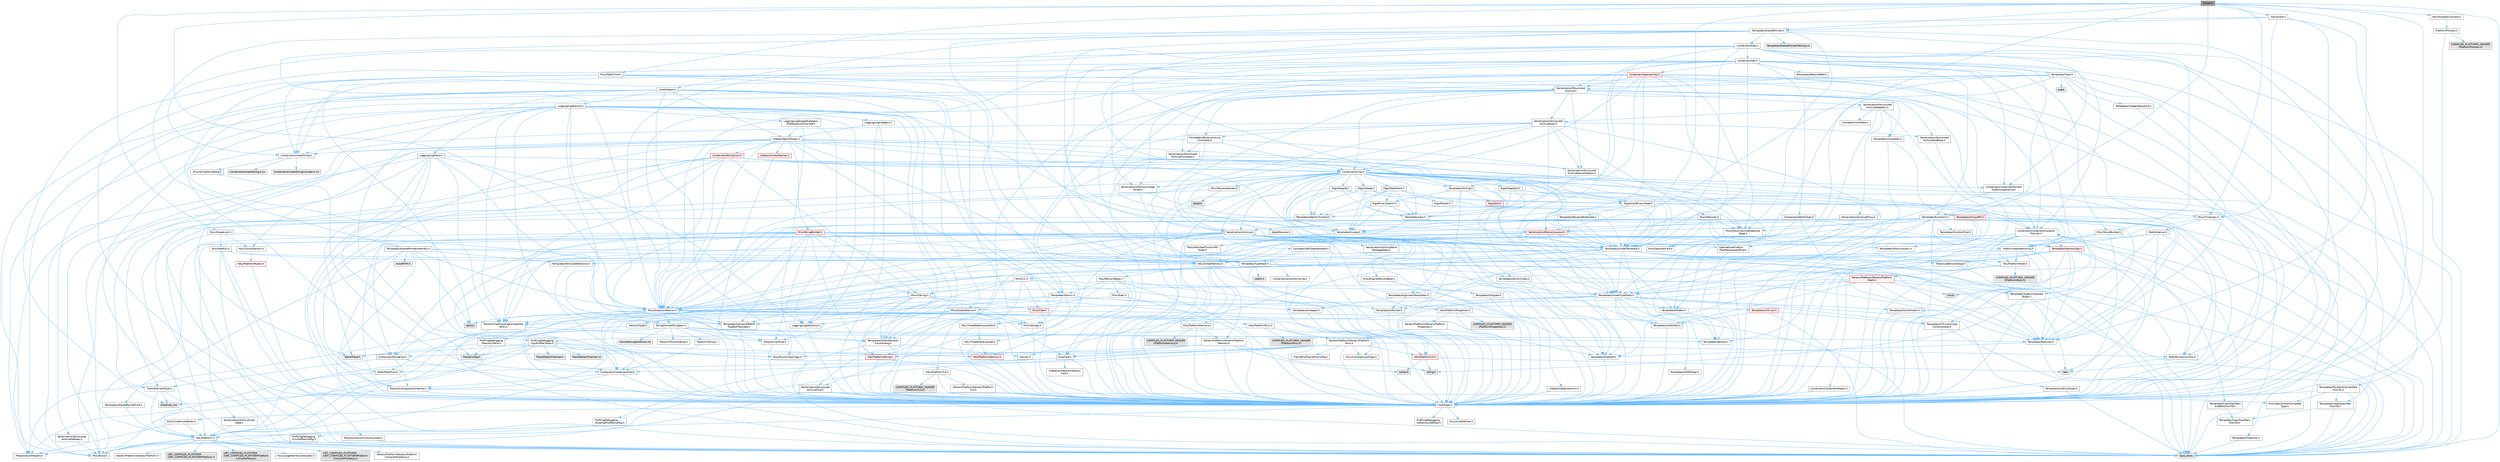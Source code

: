 digraph "Future.h"
{
 // INTERACTIVE_SVG=YES
 // LATEX_PDF_SIZE
  bgcolor="transparent";
  edge [fontname=Helvetica,fontsize=10,labelfontname=Helvetica,labelfontsize=10];
  node [fontname=Helvetica,fontsize=10,shape=box,height=0.2,width=0.4];
  Node1 [id="Node000001",label="Future.h",height=0.2,width=0.4,color="gray40", fillcolor="grey60", style="filled", fontcolor="black",tooltip=" "];
  Node1 -> Node2 [id="edge1_Node000001_Node000002",color="steelblue1",style="solid",tooltip=" "];
  Node2 [id="Node000002",label="CoreTypes.h",height=0.2,width=0.4,color="grey40", fillcolor="white", style="filled",URL="$dc/dec/CoreTypes_8h.html",tooltip=" "];
  Node2 -> Node3 [id="edge2_Node000002_Node000003",color="steelblue1",style="solid",tooltip=" "];
  Node3 [id="Node000003",label="HAL/Platform.h",height=0.2,width=0.4,color="grey40", fillcolor="white", style="filled",URL="$d9/dd0/Platform_8h.html",tooltip=" "];
  Node3 -> Node4 [id="edge3_Node000003_Node000004",color="steelblue1",style="solid",tooltip=" "];
  Node4 [id="Node000004",label="Misc/Build.h",height=0.2,width=0.4,color="grey40", fillcolor="white", style="filled",URL="$d3/dbb/Build_8h.html",tooltip=" "];
  Node3 -> Node5 [id="edge4_Node000003_Node000005",color="steelblue1",style="solid",tooltip=" "];
  Node5 [id="Node000005",label="Misc/LargeWorldCoordinates.h",height=0.2,width=0.4,color="grey40", fillcolor="white", style="filled",URL="$d2/dcb/LargeWorldCoordinates_8h.html",tooltip=" "];
  Node3 -> Node6 [id="edge5_Node000003_Node000006",color="steelblue1",style="solid",tooltip=" "];
  Node6 [id="Node000006",label="type_traits",height=0.2,width=0.4,color="grey60", fillcolor="#E0E0E0", style="filled",tooltip=" "];
  Node3 -> Node7 [id="edge6_Node000003_Node000007",color="steelblue1",style="solid",tooltip=" "];
  Node7 [id="Node000007",label="PreprocessorHelpers.h",height=0.2,width=0.4,color="grey40", fillcolor="white", style="filled",URL="$db/ddb/PreprocessorHelpers_8h.html",tooltip=" "];
  Node3 -> Node8 [id="edge7_Node000003_Node000008",color="steelblue1",style="solid",tooltip=" "];
  Node8 [id="Node000008",label="UBT_COMPILED_PLATFORM\l/UBT_COMPILED_PLATFORMPlatform\lCompilerPreSetup.h",height=0.2,width=0.4,color="grey60", fillcolor="#E0E0E0", style="filled",tooltip=" "];
  Node3 -> Node9 [id="edge8_Node000003_Node000009",color="steelblue1",style="solid",tooltip=" "];
  Node9 [id="Node000009",label="GenericPlatform/GenericPlatform\lCompilerPreSetup.h",height=0.2,width=0.4,color="grey40", fillcolor="white", style="filled",URL="$d9/dc8/GenericPlatformCompilerPreSetup_8h.html",tooltip=" "];
  Node3 -> Node10 [id="edge9_Node000003_Node000010",color="steelblue1",style="solid",tooltip=" "];
  Node10 [id="Node000010",label="GenericPlatform/GenericPlatform.h",height=0.2,width=0.4,color="grey40", fillcolor="white", style="filled",URL="$d6/d84/GenericPlatform_8h.html",tooltip=" "];
  Node3 -> Node11 [id="edge10_Node000003_Node000011",color="steelblue1",style="solid",tooltip=" "];
  Node11 [id="Node000011",label="UBT_COMPILED_PLATFORM\l/UBT_COMPILED_PLATFORMPlatform.h",height=0.2,width=0.4,color="grey60", fillcolor="#E0E0E0", style="filled",tooltip=" "];
  Node3 -> Node12 [id="edge11_Node000003_Node000012",color="steelblue1",style="solid",tooltip=" "];
  Node12 [id="Node000012",label="UBT_COMPILED_PLATFORM\l/UBT_COMPILED_PLATFORMPlatform\lCompilerSetup.h",height=0.2,width=0.4,color="grey60", fillcolor="#E0E0E0", style="filled",tooltip=" "];
  Node2 -> Node13 [id="edge12_Node000002_Node000013",color="steelblue1",style="solid",tooltip=" "];
  Node13 [id="Node000013",label="ProfilingDebugging\l/UMemoryDefines.h",height=0.2,width=0.4,color="grey40", fillcolor="white", style="filled",URL="$d2/da2/UMemoryDefines_8h.html",tooltip=" "];
  Node2 -> Node14 [id="edge13_Node000002_Node000014",color="steelblue1",style="solid",tooltip=" "];
  Node14 [id="Node000014",label="Misc/CoreMiscDefines.h",height=0.2,width=0.4,color="grey40", fillcolor="white", style="filled",URL="$da/d38/CoreMiscDefines_8h.html",tooltip=" "];
  Node14 -> Node3 [id="edge14_Node000014_Node000003",color="steelblue1",style="solid",tooltip=" "];
  Node14 -> Node7 [id="edge15_Node000014_Node000007",color="steelblue1",style="solid",tooltip=" "];
  Node2 -> Node15 [id="edge16_Node000002_Node000015",color="steelblue1",style="solid",tooltip=" "];
  Node15 [id="Node000015",label="Misc/CoreDefines.h",height=0.2,width=0.4,color="grey40", fillcolor="white", style="filled",URL="$d3/dd2/CoreDefines_8h.html",tooltip=" "];
  Node1 -> Node16 [id="edge17_Node000001_Node000016",color="steelblue1",style="solid",tooltip=" "];
  Node16 [id="Node000016",label="Misc/AssertionMacros.h",height=0.2,width=0.4,color="grey40", fillcolor="white", style="filled",URL="$d0/dfa/AssertionMacros_8h.html",tooltip=" "];
  Node16 -> Node2 [id="edge18_Node000016_Node000002",color="steelblue1",style="solid",tooltip=" "];
  Node16 -> Node3 [id="edge19_Node000016_Node000003",color="steelblue1",style="solid",tooltip=" "];
  Node16 -> Node17 [id="edge20_Node000016_Node000017",color="steelblue1",style="solid",tooltip=" "];
  Node17 [id="Node000017",label="HAL/PlatformMisc.h",height=0.2,width=0.4,color="grey40", fillcolor="white", style="filled",URL="$d0/df5/PlatformMisc_8h.html",tooltip=" "];
  Node17 -> Node2 [id="edge21_Node000017_Node000002",color="steelblue1",style="solid",tooltip=" "];
  Node17 -> Node18 [id="edge22_Node000017_Node000018",color="steelblue1",style="solid",tooltip=" "];
  Node18 [id="Node000018",label="GenericPlatform/GenericPlatform\lMisc.h",height=0.2,width=0.4,color="grey40", fillcolor="white", style="filled",URL="$db/d9a/GenericPlatformMisc_8h.html",tooltip=" "];
  Node18 -> Node19 [id="edge23_Node000018_Node000019",color="steelblue1",style="solid",tooltip=" "];
  Node19 [id="Node000019",label="Containers/StringFwd.h",height=0.2,width=0.4,color="grey40", fillcolor="white", style="filled",URL="$df/d37/StringFwd_8h.html",tooltip=" "];
  Node19 -> Node2 [id="edge24_Node000019_Node000002",color="steelblue1",style="solid",tooltip=" "];
  Node19 -> Node20 [id="edge25_Node000019_Node000020",color="steelblue1",style="solid",tooltip=" "];
  Node20 [id="Node000020",label="Traits/ElementType.h",height=0.2,width=0.4,color="grey40", fillcolor="white", style="filled",URL="$d5/d4f/ElementType_8h.html",tooltip=" "];
  Node20 -> Node3 [id="edge26_Node000020_Node000003",color="steelblue1",style="solid",tooltip=" "];
  Node20 -> Node21 [id="edge27_Node000020_Node000021",color="steelblue1",style="solid",tooltip=" "];
  Node21 [id="Node000021",label="initializer_list",height=0.2,width=0.4,color="grey60", fillcolor="#E0E0E0", style="filled",tooltip=" "];
  Node20 -> Node6 [id="edge28_Node000020_Node000006",color="steelblue1",style="solid",tooltip=" "];
  Node19 -> Node22 [id="edge29_Node000019_Node000022",color="steelblue1",style="solid",tooltip=" "];
  Node22 [id="Node000022",label="Traits/IsContiguousContainer.h",height=0.2,width=0.4,color="grey40", fillcolor="white", style="filled",URL="$d5/d3c/IsContiguousContainer_8h.html",tooltip=" "];
  Node22 -> Node2 [id="edge30_Node000022_Node000002",color="steelblue1",style="solid",tooltip=" "];
  Node22 -> Node23 [id="edge31_Node000022_Node000023",color="steelblue1",style="solid",tooltip=" "];
  Node23 [id="Node000023",label="Misc/StaticAssertComplete\lType.h",height=0.2,width=0.4,color="grey40", fillcolor="white", style="filled",URL="$d5/d4e/StaticAssertCompleteType_8h.html",tooltip=" "];
  Node22 -> Node21 [id="edge32_Node000022_Node000021",color="steelblue1",style="solid",tooltip=" "];
  Node18 -> Node24 [id="edge33_Node000018_Node000024",color="steelblue1",style="solid",tooltip=" "];
  Node24 [id="Node000024",label="CoreFwd.h",height=0.2,width=0.4,color="grey40", fillcolor="white", style="filled",URL="$d1/d1e/CoreFwd_8h.html",tooltip=" "];
  Node24 -> Node2 [id="edge34_Node000024_Node000002",color="steelblue1",style="solid",tooltip=" "];
  Node24 -> Node25 [id="edge35_Node000024_Node000025",color="steelblue1",style="solid",tooltip=" "];
  Node25 [id="Node000025",label="Containers/ContainersFwd.h",height=0.2,width=0.4,color="grey40", fillcolor="white", style="filled",URL="$d4/d0a/ContainersFwd_8h.html",tooltip=" "];
  Node25 -> Node3 [id="edge36_Node000025_Node000003",color="steelblue1",style="solid",tooltip=" "];
  Node25 -> Node2 [id="edge37_Node000025_Node000002",color="steelblue1",style="solid",tooltip=" "];
  Node25 -> Node22 [id="edge38_Node000025_Node000022",color="steelblue1",style="solid",tooltip=" "];
  Node24 -> Node26 [id="edge39_Node000024_Node000026",color="steelblue1",style="solid",tooltip=" "];
  Node26 [id="Node000026",label="Math/MathFwd.h",height=0.2,width=0.4,color="grey40", fillcolor="white", style="filled",URL="$d2/d10/MathFwd_8h.html",tooltip=" "];
  Node26 -> Node3 [id="edge40_Node000026_Node000003",color="steelblue1",style="solid",tooltip=" "];
  Node24 -> Node27 [id="edge41_Node000024_Node000027",color="steelblue1",style="solid",tooltip=" "];
  Node27 [id="Node000027",label="UObject/UObjectHierarchy\lFwd.h",height=0.2,width=0.4,color="grey40", fillcolor="white", style="filled",URL="$d3/d13/UObjectHierarchyFwd_8h.html",tooltip=" "];
  Node18 -> Node2 [id="edge42_Node000018_Node000002",color="steelblue1",style="solid",tooltip=" "];
  Node18 -> Node28 [id="edge43_Node000018_Node000028",color="steelblue1",style="solid",tooltip=" "];
  Node28 [id="Node000028",label="FramePro/FrameProConfig.h",height=0.2,width=0.4,color="grey40", fillcolor="white", style="filled",URL="$d7/d90/FrameProConfig_8h.html",tooltip=" "];
  Node18 -> Node29 [id="edge44_Node000018_Node000029",color="steelblue1",style="solid",tooltip=" "];
  Node29 [id="Node000029",label="HAL/PlatformCrt.h",height=0.2,width=0.4,color="red", fillcolor="#FFF0F0", style="filled",URL="$d8/d75/PlatformCrt_8h.html",tooltip=" "];
  Node29 -> Node30 [id="edge45_Node000029_Node000030",color="steelblue1",style="solid",tooltip=" "];
  Node30 [id="Node000030",label="new",height=0.2,width=0.4,color="grey60", fillcolor="#E0E0E0", style="filled",tooltip=" "];
  Node29 -> Node31 [id="edge46_Node000029_Node000031",color="steelblue1",style="solid",tooltip=" "];
  Node31 [id="Node000031",label="wchar.h",height=0.2,width=0.4,color="grey60", fillcolor="#E0E0E0", style="filled",tooltip=" "];
  Node29 -> Node38 [id="edge47_Node000029_Node000038",color="steelblue1",style="solid",tooltip=" "];
  Node38 [id="Node000038",label="string.h",height=0.2,width=0.4,color="grey60", fillcolor="#E0E0E0", style="filled",tooltip=" "];
  Node18 -> Node39 [id="edge48_Node000018_Node000039",color="steelblue1",style="solid",tooltip=" "];
  Node39 [id="Node000039",label="Math/NumericLimits.h",height=0.2,width=0.4,color="grey40", fillcolor="white", style="filled",URL="$df/d1b/NumericLimits_8h.html",tooltip=" "];
  Node39 -> Node2 [id="edge49_Node000039_Node000002",color="steelblue1",style="solid",tooltip=" "];
  Node18 -> Node40 [id="edge50_Node000018_Node000040",color="steelblue1",style="solid",tooltip=" "];
  Node40 [id="Node000040",label="Misc/CompressionFlags.h",height=0.2,width=0.4,color="grey40", fillcolor="white", style="filled",URL="$d9/d76/CompressionFlags_8h.html",tooltip=" "];
  Node18 -> Node41 [id="edge51_Node000018_Node000041",color="steelblue1",style="solid",tooltip=" "];
  Node41 [id="Node000041",label="Misc/EnumClassFlags.h",height=0.2,width=0.4,color="grey40", fillcolor="white", style="filled",URL="$d8/de7/EnumClassFlags_8h.html",tooltip=" "];
  Node18 -> Node42 [id="edge52_Node000018_Node000042",color="steelblue1",style="solid",tooltip=" "];
  Node42 [id="Node000042",label="ProfilingDebugging\l/CsvProfilerConfig.h",height=0.2,width=0.4,color="grey40", fillcolor="white", style="filled",URL="$d3/d88/CsvProfilerConfig_8h.html",tooltip=" "];
  Node42 -> Node4 [id="edge53_Node000042_Node000004",color="steelblue1",style="solid",tooltip=" "];
  Node18 -> Node43 [id="edge54_Node000018_Node000043",color="steelblue1",style="solid",tooltip=" "];
  Node43 [id="Node000043",label="ProfilingDebugging\l/ExternalProfilerConfig.h",height=0.2,width=0.4,color="grey40", fillcolor="white", style="filled",URL="$d3/dbb/ExternalProfilerConfig_8h.html",tooltip=" "];
  Node43 -> Node4 [id="edge55_Node000043_Node000004",color="steelblue1",style="solid",tooltip=" "];
  Node17 -> Node44 [id="edge56_Node000017_Node000044",color="steelblue1",style="solid",tooltip=" "];
  Node44 [id="Node000044",label="COMPILED_PLATFORM_HEADER\l(PlatformMisc.h)",height=0.2,width=0.4,color="grey60", fillcolor="#E0E0E0", style="filled",tooltip=" "];
  Node17 -> Node45 [id="edge57_Node000017_Node000045",color="steelblue1",style="solid",tooltip=" "];
  Node45 [id="Node000045",label="ProfilingDebugging\l/CpuProfilerTrace.h",height=0.2,width=0.4,color="grey40", fillcolor="white", style="filled",URL="$da/dcb/CpuProfilerTrace_8h.html",tooltip=" "];
  Node45 -> Node2 [id="edge58_Node000045_Node000002",color="steelblue1",style="solid",tooltip=" "];
  Node45 -> Node25 [id="edge59_Node000045_Node000025",color="steelblue1",style="solid",tooltip=" "];
  Node45 -> Node46 [id="edge60_Node000045_Node000046",color="steelblue1",style="solid",tooltip=" "];
  Node46 [id="Node000046",label="HAL/PlatformAtomics.h",height=0.2,width=0.4,color="red", fillcolor="#FFF0F0", style="filled",URL="$d3/d36/PlatformAtomics_8h.html",tooltip=" "];
  Node46 -> Node2 [id="edge61_Node000046_Node000002",color="steelblue1",style="solid",tooltip=" "];
  Node45 -> Node7 [id="edge62_Node000045_Node000007",color="steelblue1",style="solid",tooltip=" "];
  Node45 -> Node4 [id="edge63_Node000045_Node000004",color="steelblue1",style="solid",tooltip=" "];
  Node45 -> Node49 [id="edge64_Node000045_Node000049",color="steelblue1",style="solid",tooltip=" "];
  Node49 [id="Node000049",label="Trace/Config.h",height=0.2,width=0.4,color="grey60", fillcolor="#E0E0E0", style="filled",tooltip=" "];
  Node45 -> Node50 [id="edge65_Node000045_Node000050",color="steelblue1",style="solid",tooltip=" "];
  Node50 [id="Node000050",label="Trace/Detail/Channel.h",height=0.2,width=0.4,color="grey60", fillcolor="#E0E0E0", style="filled",tooltip=" "];
  Node45 -> Node51 [id="edge66_Node000045_Node000051",color="steelblue1",style="solid",tooltip=" "];
  Node51 [id="Node000051",label="Trace/Detail/Channel.inl",height=0.2,width=0.4,color="grey60", fillcolor="#E0E0E0", style="filled",tooltip=" "];
  Node45 -> Node52 [id="edge67_Node000045_Node000052",color="steelblue1",style="solid",tooltip=" "];
  Node52 [id="Node000052",label="Trace/Trace.h",height=0.2,width=0.4,color="grey60", fillcolor="#E0E0E0", style="filled",tooltip=" "];
  Node16 -> Node7 [id="edge68_Node000016_Node000007",color="steelblue1",style="solid",tooltip=" "];
  Node16 -> Node53 [id="edge69_Node000016_Node000053",color="steelblue1",style="solid",tooltip=" "];
  Node53 [id="Node000053",label="Templates/EnableIf.h",height=0.2,width=0.4,color="grey40", fillcolor="white", style="filled",URL="$d7/d60/EnableIf_8h.html",tooltip=" "];
  Node53 -> Node2 [id="edge70_Node000053_Node000002",color="steelblue1",style="solid",tooltip=" "];
  Node16 -> Node54 [id="edge71_Node000016_Node000054",color="steelblue1",style="solid",tooltip=" "];
  Node54 [id="Node000054",label="Templates/IsArrayOrRefOf\lTypeByPredicate.h",height=0.2,width=0.4,color="grey40", fillcolor="white", style="filled",URL="$d6/da1/IsArrayOrRefOfTypeByPredicate_8h.html",tooltip=" "];
  Node54 -> Node2 [id="edge72_Node000054_Node000002",color="steelblue1",style="solid",tooltip=" "];
  Node16 -> Node55 [id="edge73_Node000016_Node000055",color="steelblue1",style="solid",tooltip=" "];
  Node55 [id="Node000055",label="Templates/IsValidVariadic\lFunctionArg.h",height=0.2,width=0.4,color="grey40", fillcolor="white", style="filled",URL="$d0/dc8/IsValidVariadicFunctionArg_8h.html",tooltip=" "];
  Node55 -> Node2 [id="edge74_Node000055_Node000002",color="steelblue1",style="solid",tooltip=" "];
  Node55 -> Node56 [id="edge75_Node000055_Node000056",color="steelblue1",style="solid",tooltip=" "];
  Node56 [id="Node000056",label="IsEnum.h",height=0.2,width=0.4,color="grey40", fillcolor="white", style="filled",URL="$d4/de5/IsEnum_8h.html",tooltip=" "];
  Node55 -> Node6 [id="edge76_Node000055_Node000006",color="steelblue1",style="solid",tooltip=" "];
  Node16 -> Node57 [id="edge77_Node000016_Node000057",color="steelblue1",style="solid",tooltip=" "];
  Node57 [id="Node000057",label="Traits/IsCharEncodingCompatible\lWith.h",height=0.2,width=0.4,color="grey40", fillcolor="white", style="filled",URL="$df/dd1/IsCharEncodingCompatibleWith_8h.html",tooltip=" "];
  Node57 -> Node6 [id="edge78_Node000057_Node000006",color="steelblue1",style="solid",tooltip=" "];
  Node57 -> Node58 [id="edge79_Node000057_Node000058",color="steelblue1",style="solid",tooltip=" "];
  Node58 [id="Node000058",label="Traits/IsCharType.h",height=0.2,width=0.4,color="grey40", fillcolor="white", style="filled",URL="$db/d51/IsCharType_8h.html",tooltip=" "];
  Node58 -> Node2 [id="edge80_Node000058_Node000002",color="steelblue1",style="solid",tooltip=" "];
  Node16 -> Node59 [id="edge81_Node000016_Node000059",color="steelblue1",style="solid",tooltip=" "];
  Node59 [id="Node000059",label="Misc/VarArgs.h",height=0.2,width=0.4,color="grey40", fillcolor="white", style="filled",URL="$d5/d6f/VarArgs_8h.html",tooltip=" "];
  Node59 -> Node2 [id="edge82_Node000059_Node000002",color="steelblue1",style="solid",tooltip=" "];
  Node16 -> Node60 [id="edge83_Node000016_Node000060",color="steelblue1",style="solid",tooltip=" "];
  Node60 [id="Node000060",label="String/FormatStringSan.h",height=0.2,width=0.4,color="grey40", fillcolor="white", style="filled",URL="$d3/d8b/FormatStringSan_8h.html",tooltip=" "];
  Node60 -> Node6 [id="edge84_Node000060_Node000006",color="steelblue1",style="solid",tooltip=" "];
  Node60 -> Node2 [id="edge85_Node000060_Node000002",color="steelblue1",style="solid",tooltip=" "];
  Node60 -> Node61 [id="edge86_Node000060_Node000061",color="steelblue1",style="solid",tooltip=" "];
  Node61 [id="Node000061",label="Templates/Requires.h",height=0.2,width=0.4,color="grey40", fillcolor="white", style="filled",URL="$dc/d96/Requires_8h.html",tooltip=" "];
  Node61 -> Node53 [id="edge87_Node000061_Node000053",color="steelblue1",style="solid",tooltip=" "];
  Node61 -> Node6 [id="edge88_Node000061_Node000006",color="steelblue1",style="solid",tooltip=" "];
  Node60 -> Node62 [id="edge89_Node000060_Node000062",color="steelblue1",style="solid",tooltip=" "];
  Node62 [id="Node000062",label="Templates/Identity.h",height=0.2,width=0.4,color="grey40", fillcolor="white", style="filled",URL="$d0/dd5/Identity_8h.html",tooltip=" "];
  Node60 -> Node55 [id="edge90_Node000060_Node000055",color="steelblue1",style="solid",tooltip=" "];
  Node60 -> Node58 [id="edge91_Node000060_Node000058",color="steelblue1",style="solid",tooltip=" "];
  Node60 -> Node63 [id="edge92_Node000060_Node000063",color="steelblue1",style="solid",tooltip=" "];
  Node63 [id="Node000063",label="Traits/IsTEnumAsByte.h",height=0.2,width=0.4,color="grey40", fillcolor="white", style="filled",URL="$d1/de6/IsTEnumAsByte_8h.html",tooltip=" "];
  Node60 -> Node64 [id="edge93_Node000060_Node000064",color="steelblue1",style="solid",tooltip=" "];
  Node64 [id="Node000064",label="Traits/IsTString.h",height=0.2,width=0.4,color="grey40", fillcolor="white", style="filled",URL="$d0/df8/IsTString_8h.html",tooltip=" "];
  Node64 -> Node25 [id="edge94_Node000064_Node000025",color="steelblue1",style="solid",tooltip=" "];
  Node60 -> Node25 [id="edge95_Node000060_Node000025",color="steelblue1",style="solid",tooltip=" "];
  Node60 -> Node65 [id="edge96_Node000060_Node000065",color="steelblue1",style="solid",tooltip=" "];
  Node65 [id="Node000065",label="FormatStringSanErrors.inl",height=0.2,width=0.4,color="grey60", fillcolor="#E0E0E0", style="filled",tooltip=" "];
  Node16 -> Node66 [id="edge97_Node000016_Node000066",color="steelblue1",style="solid",tooltip=" "];
  Node66 [id="Node000066",label="atomic",height=0.2,width=0.4,color="grey60", fillcolor="#E0E0E0", style="filled",tooltip=" "];
  Node1 -> Node67 [id="edge98_Node000001_Node000067",color="steelblue1",style="solid",tooltip=" "];
  Node67 [id="Node000067",label="Templates/UnrealTemplate.h",height=0.2,width=0.4,color="grey40", fillcolor="white", style="filled",URL="$d4/d24/UnrealTemplate_8h.html",tooltip=" "];
  Node67 -> Node2 [id="edge99_Node000067_Node000002",color="steelblue1",style="solid",tooltip=" "];
  Node67 -> Node68 [id="edge100_Node000067_Node000068",color="steelblue1",style="solid",tooltip=" "];
  Node68 [id="Node000068",label="Templates/IsPointer.h",height=0.2,width=0.4,color="grey40", fillcolor="white", style="filled",URL="$d7/d05/IsPointer_8h.html",tooltip=" "];
  Node68 -> Node2 [id="edge101_Node000068_Node000002",color="steelblue1",style="solid",tooltip=" "];
  Node67 -> Node69 [id="edge102_Node000067_Node000069",color="steelblue1",style="solid",tooltip=" "];
  Node69 [id="Node000069",label="HAL/UnrealMemory.h",height=0.2,width=0.4,color="grey40", fillcolor="white", style="filled",URL="$d9/d96/UnrealMemory_8h.html",tooltip=" "];
  Node69 -> Node2 [id="edge103_Node000069_Node000002",color="steelblue1",style="solid",tooltip=" "];
  Node69 -> Node70 [id="edge104_Node000069_Node000070",color="steelblue1",style="solid",tooltip=" "];
  Node70 [id="Node000070",label="GenericPlatform/GenericPlatform\lMemory.h",height=0.2,width=0.4,color="grey40", fillcolor="white", style="filled",URL="$dd/d22/GenericPlatformMemory_8h.html",tooltip=" "];
  Node70 -> Node24 [id="edge105_Node000070_Node000024",color="steelblue1",style="solid",tooltip=" "];
  Node70 -> Node2 [id="edge106_Node000070_Node000002",color="steelblue1",style="solid",tooltip=" "];
  Node70 -> Node71 [id="edge107_Node000070_Node000071",color="steelblue1",style="solid",tooltip=" "];
  Node71 [id="Node000071",label="HAL/PlatformString.h",height=0.2,width=0.4,color="red", fillcolor="#FFF0F0", style="filled",URL="$db/db5/PlatformString_8h.html",tooltip=" "];
  Node71 -> Node2 [id="edge108_Node000071_Node000002",color="steelblue1",style="solid",tooltip=" "];
  Node70 -> Node38 [id="edge109_Node000070_Node000038",color="steelblue1",style="solid",tooltip=" "];
  Node70 -> Node31 [id="edge110_Node000070_Node000031",color="steelblue1",style="solid",tooltip=" "];
  Node69 -> Node73 [id="edge111_Node000069_Node000073",color="steelblue1",style="solid",tooltip=" "];
  Node73 [id="Node000073",label="HAL/MemoryBase.h",height=0.2,width=0.4,color="grey40", fillcolor="white", style="filled",URL="$d6/d9f/MemoryBase_8h.html",tooltip=" "];
  Node73 -> Node2 [id="edge112_Node000073_Node000002",color="steelblue1",style="solid",tooltip=" "];
  Node73 -> Node46 [id="edge113_Node000073_Node000046",color="steelblue1",style="solid",tooltip=" "];
  Node73 -> Node29 [id="edge114_Node000073_Node000029",color="steelblue1",style="solid",tooltip=" "];
  Node73 -> Node74 [id="edge115_Node000073_Node000074",color="steelblue1",style="solid",tooltip=" "];
  Node74 [id="Node000074",label="Misc/Exec.h",height=0.2,width=0.4,color="grey40", fillcolor="white", style="filled",URL="$de/ddb/Exec_8h.html",tooltip=" "];
  Node74 -> Node2 [id="edge116_Node000074_Node000002",color="steelblue1",style="solid",tooltip=" "];
  Node74 -> Node16 [id="edge117_Node000074_Node000016",color="steelblue1",style="solid",tooltip=" "];
  Node73 -> Node75 [id="edge118_Node000073_Node000075",color="steelblue1",style="solid",tooltip=" "];
  Node75 [id="Node000075",label="Misc/OutputDevice.h",height=0.2,width=0.4,color="grey40", fillcolor="white", style="filled",URL="$d7/d32/OutputDevice_8h.html",tooltip=" "];
  Node75 -> Node24 [id="edge119_Node000075_Node000024",color="steelblue1",style="solid",tooltip=" "];
  Node75 -> Node2 [id="edge120_Node000075_Node000002",color="steelblue1",style="solid",tooltip=" "];
  Node75 -> Node76 [id="edge121_Node000075_Node000076",color="steelblue1",style="solid",tooltip=" "];
  Node76 [id="Node000076",label="Logging/LogVerbosity.h",height=0.2,width=0.4,color="grey40", fillcolor="white", style="filled",URL="$d2/d8f/LogVerbosity_8h.html",tooltip=" "];
  Node76 -> Node2 [id="edge122_Node000076_Node000002",color="steelblue1",style="solid",tooltip=" "];
  Node75 -> Node59 [id="edge123_Node000075_Node000059",color="steelblue1",style="solid",tooltip=" "];
  Node75 -> Node54 [id="edge124_Node000075_Node000054",color="steelblue1",style="solid",tooltip=" "];
  Node75 -> Node55 [id="edge125_Node000075_Node000055",color="steelblue1",style="solid",tooltip=" "];
  Node75 -> Node57 [id="edge126_Node000075_Node000057",color="steelblue1",style="solid",tooltip=" "];
  Node73 -> Node77 [id="edge127_Node000073_Node000077",color="steelblue1",style="solid",tooltip=" "];
  Node77 [id="Node000077",label="Templates/Atomic.h",height=0.2,width=0.4,color="grey40", fillcolor="white", style="filled",URL="$d3/d91/Atomic_8h.html",tooltip=" "];
  Node77 -> Node78 [id="edge128_Node000077_Node000078",color="steelblue1",style="solid",tooltip=" "];
  Node78 [id="Node000078",label="HAL/ThreadSafeCounter.h",height=0.2,width=0.4,color="grey40", fillcolor="white", style="filled",URL="$dc/dc9/ThreadSafeCounter_8h.html",tooltip=" "];
  Node78 -> Node2 [id="edge129_Node000078_Node000002",color="steelblue1",style="solid",tooltip=" "];
  Node78 -> Node46 [id="edge130_Node000078_Node000046",color="steelblue1",style="solid",tooltip=" "];
  Node77 -> Node79 [id="edge131_Node000077_Node000079",color="steelblue1",style="solid",tooltip=" "];
  Node79 [id="Node000079",label="HAL/ThreadSafeCounter64.h",height=0.2,width=0.4,color="grey40", fillcolor="white", style="filled",URL="$d0/d12/ThreadSafeCounter64_8h.html",tooltip=" "];
  Node79 -> Node2 [id="edge132_Node000079_Node000002",color="steelblue1",style="solid",tooltip=" "];
  Node79 -> Node78 [id="edge133_Node000079_Node000078",color="steelblue1",style="solid",tooltip=" "];
  Node77 -> Node80 [id="edge134_Node000077_Node000080",color="steelblue1",style="solid",tooltip=" "];
  Node80 [id="Node000080",label="Templates/IsIntegral.h",height=0.2,width=0.4,color="grey40", fillcolor="white", style="filled",URL="$da/d64/IsIntegral_8h.html",tooltip=" "];
  Node80 -> Node2 [id="edge135_Node000080_Node000002",color="steelblue1",style="solid",tooltip=" "];
  Node77 -> Node81 [id="edge136_Node000077_Node000081",color="steelblue1",style="solid",tooltip=" "];
  Node81 [id="Node000081",label="Templates/IsTrivial.h",height=0.2,width=0.4,color="red", fillcolor="#FFF0F0", style="filled",URL="$da/d4c/IsTrivial_8h.html",tooltip=" "];
  Node81 -> Node82 [id="edge137_Node000081_Node000082",color="steelblue1",style="solid",tooltip=" "];
  Node82 [id="Node000082",label="Templates/AndOrNot.h",height=0.2,width=0.4,color="grey40", fillcolor="white", style="filled",URL="$db/d0a/AndOrNot_8h.html",tooltip=" "];
  Node82 -> Node2 [id="edge138_Node000082_Node000002",color="steelblue1",style="solid",tooltip=" "];
  Node81 -> Node83 [id="edge139_Node000081_Node000083",color="steelblue1",style="solid",tooltip=" "];
  Node83 [id="Node000083",label="Templates/IsTriviallyCopy\lConstructible.h",height=0.2,width=0.4,color="grey40", fillcolor="white", style="filled",URL="$d3/d78/IsTriviallyCopyConstructible_8h.html",tooltip=" "];
  Node83 -> Node2 [id="edge140_Node000083_Node000002",color="steelblue1",style="solid",tooltip=" "];
  Node83 -> Node6 [id="edge141_Node000083_Node000006",color="steelblue1",style="solid",tooltip=" "];
  Node81 -> Node6 [id="edge142_Node000081_Node000006",color="steelblue1",style="solid",tooltip=" "];
  Node77 -> Node85 [id="edge143_Node000077_Node000085",color="steelblue1",style="solid",tooltip=" "];
  Node85 [id="Node000085",label="Traits/IntType.h",height=0.2,width=0.4,color="grey40", fillcolor="white", style="filled",URL="$d7/deb/IntType_8h.html",tooltip=" "];
  Node85 -> Node3 [id="edge144_Node000085_Node000003",color="steelblue1",style="solid",tooltip=" "];
  Node77 -> Node66 [id="edge145_Node000077_Node000066",color="steelblue1",style="solid",tooltip=" "];
  Node69 -> Node86 [id="edge146_Node000069_Node000086",color="steelblue1",style="solid",tooltip=" "];
  Node86 [id="Node000086",label="HAL/PlatformMemory.h",height=0.2,width=0.4,color="grey40", fillcolor="white", style="filled",URL="$de/d68/PlatformMemory_8h.html",tooltip=" "];
  Node86 -> Node2 [id="edge147_Node000086_Node000002",color="steelblue1",style="solid",tooltip=" "];
  Node86 -> Node70 [id="edge148_Node000086_Node000070",color="steelblue1",style="solid",tooltip=" "];
  Node86 -> Node87 [id="edge149_Node000086_Node000087",color="steelblue1",style="solid",tooltip=" "];
  Node87 [id="Node000087",label="COMPILED_PLATFORM_HEADER\l(PlatformMemory.h)",height=0.2,width=0.4,color="grey60", fillcolor="#E0E0E0", style="filled",tooltip=" "];
  Node69 -> Node88 [id="edge150_Node000069_Node000088",color="steelblue1",style="solid",tooltip=" "];
  Node88 [id="Node000088",label="ProfilingDebugging\l/MemoryTrace.h",height=0.2,width=0.4,color="grey40", fillcolor="white", style="filled",URL="$da/dd7/MemoryTrace_8h.html",tooltip=" "];
  Node88 -> Node3 [id="edge151_Node000088_Node000003",color="steelblue1",style="solid",tooltip=" "];
  Node88 -> Node41 [id="edge152_Node000088_Node000041",color="steelblue1",style="solid",tooltip=" "];
  Node88 -> Node49 [id="edge153_Node000088_Node000049",color="steelblue1",style="solid",tooltip=" "];
  Node88 -> Node52 [id="edge154_Node000088_Node000052",color="steelblue1",style="solid",tooltip=" "];
  Node69 -> Node68 [id="edge155_Node000069_Node000068",color="steelblue1",style="solid",tooltip=" "];
  Node67 -> Node89 [id="edge156_Node000067_Node000089",color="steelblue1",style="solid",tooltip=" "];
  Node89 [id="Node000089",label="Templates/CopyQualifiers\lAndRefsFromTo.h",height=0.2,width=0.4,color="grey40", fillcolor="white", style="filled",URL="$d3/db3/CopyQualifiersAndRefsFromTo_8h.html",tooltip=" "];
  Node89 -> Node90 [id="edge157_Node000089_Node000090",color="steelblue1",style="solid",tooltip=" "];
  Node90 [id="Node000090",label="Templates/CopyQualifiers\lFromTo.h",height=0.2,width=0.4,color="grey40", fillcolor="white", style="filled",URL="$d5/db4/CopyQualifiersFromTo_8h.html",tooltip=" "];
  Node67 -> Node91 [id="edge158_Node000067_Node000091",color="steelblue1",style="solid",tooltip=" "];
  Node91 [id="Node000091",label="Templates/UnrealTypeTraits.h",height=0.2,width=0.4,color="grey40", fillcolor="white", style="filled",URL="$d2/d2d/UnrealTypeTraits_8h.html",tooltip=" "];
  Node91 -> Node2 [id="edge159_Node000091_Node000002",color="steelblue1",style="solid",tooltip=" "];
  Node91 -> Node68 [id="edge160_Node000091_Node000068",color="steelblue1",style="solid",tooltip=" "];
  Node91 -> Node16 [id="edge161_Node000091_Node000016",color="steelblue1",style="solid",tooltip=" "];
  Node91 -> Node82 [id="edge162_Node000091_Node000082",color="steelblue1",style="solid",tooltip=" "];
  Node91 -> Node53 [id="edge163_Node000091_Node000053",color="steelblue1",style="solid",tooltip=" "];
  Node91 -> Node92 [id="edge164_Node000091_Node000092",color="steelblue1",style="solid",tooltip=" "];
  Node92 [id="Node000092",label="Templates/IsArithmetic.h",height=0.2,width=0.4,color="grey40", fillcolor="white", style="filled",URL="$d2/d5d/IsArithmetic_8h.html",tooltip=" "];
  Node92 -> Node2 [id="edge165_Node000092_Node000002",color="steelblue1",style="solid",tooltip=" "];
  Node91 -> Node56 [id="edge166_Node000091_Node000056",color="steelblue1",style="solid",tooltip=" "];
  Node91 -> Node93 [id="edge167_Node000091_Node000093",color="steelblue1",style="solid",tooltip=" "];
  Node93 [id="Node000093",label="Templates/Models.h",height=0.2,width=0.4,color="grey40", fillcolor="white", style="filled",URL="$d3/d0c/Models_8h.html",tooltip=" "];
  Node93 -> Node62 [id="edge168_Node000093_Node000062",color="steelblue1",style="solid",tooltip=" "];
  Node91 -> Node94 [id="edge169_Node000091_Node000094",color="steelblue1",style="solid",tooltip=" "];
  Node94 [id="Node000094",label="Templates/IsPODType.h",height=0.2,width=0.4,color="grey40", fillcolor="white", style="filled",URL="$d7/db1/IsPODType_8h.html",tooltip=" "];
  Node94 -> Node2 [id="edge170_Node000094_Node000002",color="steelblue1",style="solid",tooltip=" "];
  Node91 -> Node95 [id="edge171_Node000091_Node000095",color="steelblue1",style="solid",tooltip=" "];
  Node95 [id="Node000095",label="Templates/IsUECoreType.h",height=0.2,width=0.4,color="grey40", fillcolor="white", style="filled",URL="$d1/db8/IsUECoreType_8h.html",tooltip=" "];
  Node95 -> Node2 [id="edge172_Node000095_Node000002",color="steelblue1",style="solid",tooltip=" "];
  Node95 -> Node6 [id="edge173_Node000095_Node000006",color="steelblue1",style="solid",tooltip=" "];
  Node91 -> Node83 [id="edge174_Node000091_Node000083",color="steelblue1",style="solid",tooltip=" "];
  Node67 -> Node96 [id="edge175_Node000067_Node000096",color="steelblue1",style="solid",tooltip=" "];
  Node96 [id="Node000096",label="Templates/RemoveReference.h",height=0.2,width=0.4,color="grey40", fillcolor="white", style="filled",URL="$da/dbe/RemoveReference_8h.html",tooltip=" "];
  Node96 -> Node2 [id="edge176_Node000096_Node000002",color="steelblue1",style="solid",tooltip=" "];
  Node67 -> Node61 [id="edge177_Node000067_Node000061",color="steelblue1",style="solid",tooltip=" "];
  Node67 -> Node97 [id="edge178_Node000067_Node000097",color="steelblue1",style="solid",tooltip=" "];
  Node97 [id="Node000097",label="Templates/TypeCompatible\lBytes.h",height=0.2,width=0.4,color="grey40", fillcolor="white", style="filled",URL="$df/d0a/TypeCompatibleBytes_8h.html",tooltip=" "];
  Node97 -> Node2 [id="edge179_Node000097_Node000002",color="steelblue1",style="solid",tooltip=" "];
  Node97 -> Node38 [id="edge180_Node000097_Node000038",color="steelblue1",style="solid",tooltip=" "];
  Node97 -> Node30 [id="edge181_Node000097_Node000030",color="steelblue1",style="solid",tooltip=" "];
  Node97 -> Node6 [id="edge182_Node000097_Node000006",color="steelblue1",style="solid",tooltip=" "];
  Node67 -> Node62 [id="edge183_Node000067_Node000062",color="steelblue1",style="solid",tooltip=" "];
  Node67 -> Node22 [id="edge184_Node000067_Node000022",color="steelblue1",style="solid",tooltip=" "];
  Node67 -> Node98 [id="edge185_Node000067_Node000098",color="steelblue1",style="solid",tooltip=" "];
  Node98 [id="Node000098",label="Traits/UseBitwiseSwap.h",height=0.2,width=0.4,color="grey40", fillcolor="white", style="filled",URL="$db/df3/UseBitwiseSwap_8h.html",tooltip=" "];
  Node98 -> Node2 [id="edge186_Node000098_Node000002",color="steelblue1",style="solid",tooltip=" "];
  Node98 -> Node6 [id="edge187_Node000098_Node000006",color="steelblue1",style="solid",tooltip=" "];
  Node67 -> Node6 [id="edge188_Node000067_Node000006",color="steelblue1",style="solid",tooltip=" "];
  Node1 -> Node99 [id="edge189_Node000001_Node000099",color="steelblue1",style="solid",tooltip=" "];
  Node99 [id="Node000099",label="Templates/Function.h",height=0.2,width=0.4,color="grey40", fillcolor="white", style="filled",URL="$df/df5/Function_8h.html",tooltip=" "];
  Node99 -> Node2 [id="edge190_Node000099_Node000002",color="steelblue1",style="solid",tooltip=" "];
  Node99 -> Node16 [id="edge191_Node000099_Node000016",color="steelblue1",style="solid",tooltip=" "];
  Node99 -> Node100 [id="edge192_Node000099_Node000100",color="steelblue1",style="solid",tooltip=" "];
  Node100 [id="Node000100",label="Misc/IntrusiveUnsetOptional\lState.h",height=0.2,width=0.4,color="grey40", fillcolor="white", style="filled",URL="$d2/d0a/IntrusiveUnsetOptionalState_8h.html",tooltip=" "];
  Node100 -> Node101 [id="edge193_Node000100_Node000101",color="steelblue1",style="solid",tooltip=" "];
  Node101 [id="Node000101",label="Misc/OptionalFwd.h",height=0.2,width=0.4,color="grey40", fillcolor="white", style="filled",URL="$dc/d50/OptionalFwd_8h.html",tooltip=" "];
  Node99 -> Node69 [id="edge194_Node000099_Node000069",color="steelblue1",style="solid",tooltip=" "];
  Node99 -> Node102 [id="edge195_Node000099_Node000102",color="steelblue1",style="solid",tooltip=" "];
  Node102 [id="Node000102",label="Templates/FunctionFwd.h",height=0.2,width=0.4,color="grey40", fillcolor="white", style="filled",URL="$d6/d54/FunctionFwd_8h.html",tooltip=" "];
  Node99 -> Node91 [id="edge196_Node000099_Node000091",color="steelblue1",style="solid",tooltip=" "];
  Node99 -> Node103 [id="edge197_Node000099_Node000103",color="steelblue1",style="solid",tooltip=" "];
  Node103 [id="Node000103",label="Templates/Invoke.h",height=0.2,width=0.4,color="grey40", fillcolor="white", style="filled",URL="$d7/deb/Invoke_8h.html",tooltip=" "];
  Node103 -> Node2 [id="edge198_Node000103_Node000002",color="steelblue1",style="solid",tooltip=" "];
  Node103 -> Node104 [id="edge199_Node000103_Node000104",color="steelblue1",style="solid",tooltip=" "];
  Node104 [id="Node000104",label="Traits/MemberFunctionPtr\lOuter.h",height=0.2,width=0.4,color="grey40", fillcolor="white", style="filled",URL="$db/da7/MemberFunctionPtrOuter_8h.html",tooltip=" "];
  Node103 -> Node67 [id="edge200_Node000103_Node000067",color="steelblue1",style="solid",tooltip=" "];
  Node103 -> Node6 [id="edge201_Node000103_Node000006",color="steelblue1",style="solid",tooltip=" "];
  Node99 -> Node67 [id="edge202_Node000099_Node000067",color="steelblue1",style="solid",tooltip=" "];
  Node99 -> Node61 [id="edge203_Node000099_Node000061",color="steelblue1",style="solid",tooltip=" "];
  Node99 -> Node105 [id="edge204_Node000099_Node000105",color="steelblue1",style="solid",tooltip=" "];
  Node105 [id="Node000105",label="Math/UnrealMathUtility.h",height=0.2,width=0.4,color="grey40", fillcolor="white", style="filled",URL="$db/db8/UnrealMathUtility_8h.html",tooltip=" "];
  Node105 -> Node2 [id="edge205_Node000105_Node000002",color="steelblue1",style="solid",tooltip=" "];
  Node105 -> Node16 [id="edge206_Node000105_Node000016",color="steelblue1",style="solid",tooltip=" "];
  Node105 -> Node106 [id="edge207_Node000105_Node000106",color="steelblue1",style="solid",tooltip=" "];
  Node106 [id="Node000106",label="HAL/PlatformMath.h",height=0.2,width=0.4,color="grey40", fillcolor="white", style="filled",URL="$dc/d53/PlatformMath_8h.html",tooltip=" "];
  Node106 -> Node2 [id="edge208_Node000106_Node000002",color="steelblue1",style="solid",tooltip=" "];
  Node106 -> Node107 [id="edge209_Node000106_Node000107",color="steelblue1",style="solid",tooltip=" "];
  Node107 [id="Node000107",label="GenericPlatform/GenericPlatform\lMath.h",height=0.2,width=0.4,color="red", fillcolor="#FFF0F0", style="filled",URL="$d5/d79/GenericPlatformMath_8h.html",tooltip=" "];
  Node107 -> Node2 [id="edge210_Node000107_Node000002",color="steelblue1",style="solid",tooltip=" "];
  Node107 -> Node25 [id="edge211_Node000107_Node000025",color="steelblue1",style="solid",tooltip=" "];
  Node107 -> Node29 [id="edge212_Node000107_Node000029",color="steelblue1",style="solid",tooltip=" "];
  Node107 -> Node82 [id="edge213_Node000107_Node000082",color="steelblue1",style="solid",tooltip=" "];
  Node107 -> Node91 [id="edge214_Node000107_Node000091",color="steelblue1",style="solid",tooltip=" "];
  Node107 -> Node61 [id="edge215_Node000107_Node000061",color="steelblue1",style="solid",tooltip=" "];
  Node107 -> Node97 [id="edge216_Node000107_Node000097",color="steelblue1",style="solid",tooltip=" "];
  Node107 -> Node112 [id="edge217_Node000107_Node000112",color="steelblue1",style="solid",tooltip=" "];
  Node112 [id="Node000112",label="limits",height=0.2,width=0.4,color="grey60", fillcolor="#E0E0E0", style="filled",tooltip=" "];
  Node107 -> Node6 [id="edge218_Node000107_Node000006",color="steelblue1",style="solid",tooltip=" "];
  Node106 -> Node113 [id="edge219_Node000106_Node000113",color="steelblue1",style="solid",tooltip=" "];
  Node113 [id="Node000113",label="COMPILED_PLATFORM_HEADER\l(PlatformMath.h)",height=0.2,width=0.4,color="grey60", fillcolor="#E0E0E0", style="filled",tooltip=" "];
  Node105 -> Node26 [id="edge220_Node000105_Node000026",color="steelblue1",style="solid",tooltip=" "];
  Node105 -> Node62 [id="edge221_Node000105_Node000062",color="steelblue1",style="solid",tooltip=" "];
  Node105 -> Node61 [id="edge222_Node000105_Node000061",color="steelblue1",style="solid",tooltip=" "];
  Node99 -> Node30 [id="edge223_Node000099_Node000030",color="steelblue1",style="solid",tooltip=" "];
  Node99 -> Node6 [id="edge224_Node000099_Node000006",color="steelblue1",style="solid",tooltip=" "];
  Node1 -> Node114 [id="edge225_Node000001_Node000114",color="steelblue1",style="solid",tooltip=" "];
  Node114 [id="Node000114",label="Misc/Timespan.h",height=0.2,width=0.4,color="grey40", fillcolor="white", style="filled",URL="$da/dd9/Timespan_8h.html",tooltip=" "];
  Node114 -> Node2 [id="edge226_Node000114_Node000002",color="steelblue1",style="solid",tooltip=" "];
  Node114 -> Node115 [id="edge227_Node000114_Node000115",color="steelblue1",style="solid",tooltip=" "];
  Node115 [id="Node000115",label="Math/Interval.h",height=0.2,width=0.4,color="grey40", fillcolor="white", style="filled",URL="$d1/d55/Interval_8h.html",tooltip=" "];
  Node115 -> Node2 [id="edge228_Node000115_Node000002",color="steelblue1",style="solid",tooltip=" "];
  Node115 -> Node92 [id="edge229_Node000115_Node000092",color="steelblue1",style="solid",tooltip=" "];
  Node115 -> Node91 [id="edge230_Node000115_Node000091",color="steelblue1",style="solid",tooltip=" "];
  Node115 -> Node39 [id="edge231_Node000115_Node000039",color="steelblue1",style="solid",tooltip=" "];
  Node115 -> Node105 [id="edge232_Node000115_Node000105",color="steelblue1",style="solid",tooltip=" "];
  Node114 -> Node105 [id="edge233_Node000114_Node000105",color="steelblue1",style="solid",tooltip=" "];
  Node114 -> Node16 [id="edge234_Node000114_Node000016",color="steelblue1",style="solid",tooltip=" "];
  Node1 -> Node116 [id="edge235_Node000001_Node000116",color="steelblue1",style="solid",tooltip=" "];
  Node116 [id="Node000116",label="Templates/SharedPointer.h",height=0.2,width=0.4,color="grey40", fillcolor="white", style="filled",URL="$d2/d17/SharedPointer_8h.html",tooltip=" "];
  Node116 -> Node2 [id="edge236_Node000116_Node000002",color="steelblue1",style="solid",tooltip=" "];
  Node116 -> Node100 [id="edge237_Node000116_Node000100",color="steelblue1",style="solid",tooltip=" "];
  Node116 -> Node117 [id="edge238_Node000116_Node000117",color="steelblue1",style="solid",tooltip=" "];
  Node117 [id="Node000117",label="Templates/PointerIsConvertible\lFromTo.h",height=0.2,width=0.4,color="grey40", fillcolor="white", style="filled",URL="$d6/d65/PointerIsConvertibleFromTo_8h.html",tooltip=" "];
  Node117 -> Node2 [id="edge239_Node000117_Node000002",color="steelblue1",style="solid",tooltip=" "];
  Node117 -> Node23 [id="edge240_Node000117_Node000023",color="steelblue1",style="solid",tooltip=" "];
  Node117 -> Node118 [id="edge241_Node000117_Node000118",color="steelblue1",style="solid",tooltip=" "];
  Node118 [id="Node000118",label="Templates/LosesQualifiers\lFromTo.h",height=0.2,width=0.4,color="grey40", fillcolor="white", style="filled",URL="$d2/db3/LosesQualifiersFromTo_8h.html",tooltip=" "];
  Node118 -> Node90 [id="edge242_Node000118_Node000090",color="steelblue1",style="solid",tooltip=" "];
  Node118 -> Node6 [id="edge243_Node000118_Node000006",color="steelblue1",style="solid",tooltip=" "];
  Node117 -> Node6 [id="edge244_Node000117_Node000006",color="steelblue1",style="solid",tooltip=" "];
  Node116 -> Node16 [id="edge245_Node000116_Node000016",color="steelblue1",style="solid",tooltip=" "];
  Node116 -> Node69 [id="edge246_Node000116_Node000069",color="steelblue1",style="solid",tooltip=" "];
  Node116 -> Node119 [id="edge247_Node000116_Node000119",color="steelblue1",style="solid",tooltip=" "];
  Node119 [id="Node000119",label="Containers/Array.h",height=0.2,width=0.4,color="grey40", fillcolor="white", style="filled",URL="$df/dd0/Array_8h.html",tooltip=" "];
  Node119 -> Node2 [id="edge248_Node000119_Node000002",color="steelblue1",style="solid",tooltip=" "];
  Node119 -> Node16 [id="edge249_Node000119_Node000016",color="steelblue1",style="solid",tooltip=" "];
  Node119 -> Node100 [id="edge250_Node000119_Node000100",color="steelblue1",style="solid",tooltip=" "];
  Node119 -> Node120 [id="edge251_Node000119_Node000120",color="steelblue1",style="solid",tooltip=" "];
  Node120 [id="Node000120",label="Misc/ReverseIterate.h",height=0.2,width=0.4,color="grey40", fillcolor="white", style="filled",URL="$db/de3/ReverseIterate_8h.html",tooltip=" "];
  Node120 -> Node3 [id="edge252_Node000120_Node000003",color="steelblue1",style="solid",tooltip=" "];
  Node120 -> Node121 [id="edge253_Node000120_Node000121",color="steelblue1",style="solid",tooltip=" "];
  Node121 [id="Node000121",label="iterator",height=0.2,width=0.4,color="grey60", fillcolor="#E0E0E0", style="filled",tooltip=" "];
  Node119 -> Node69 [id="edge254_Node000119_Node000069",color="steelblue1",style="solid",tooltip=" "];
  Node119 -> Node91 [id="edge255_Node000119_Node000091",color="steelblue1",style="solid",tooltip=" "];
  Node119 -> Node67 [id="edge256_Node000119_Node000067",color="steelblue1",style="solid",tooltip=" "];
  Node119 -> Node122 [id="edge257_Node000119_Node000122",color="steelblue1",style="solid",tooltip=" "];
  Node122 [id="Node000122",label="Containers/AllowShrinking.h",height=0.2,width=0.4,color="grey40", fillcolor="white", style="filled",URL="$d7/d1a/AllowShrinking_8h.html",tooltip=" "];
  Node122 -> Node2 [id="edge258_Node000122_Node000002",color="steelblue1",style="solid",tooltip=" "];
  Node119 -> Node123 [id="edge259_Node000119_Node000123",color="steelblue1",style="solid",tooltip=" "];
  Node123 [id="Node000123",label="Containers/ContainerAllocation\lPolicies.h",height=0.2,width=0.4,color="grey40", fillcolor="white", style="filled",URL="$d7/dff/ContainerAllocationPolicies_8h.html",tooltip=" "];
  Node123 -> Node2 [id="edge260_Node000123_Node000002",color="steelblue1",style="solid",tooltip=" "];
  Node123 -> Node124 [id="edge261_Node000123_Node000124",color="steelblue1",style="solid",tooltip=" "];
  Node124 [id="Node000124",label="Containers/ContainerHelpers.h",height=0.2,width=0.4,color="grey40", fillcolor="white", style="filled",URL="$d7/d33/ContainerHelpers_8h.html",tooltip=" "];
  Node124 -> Node2 [id="edge262_Node000124_Node000002",color="steelblue1",style="solid",tooltip=" "];
  Node123 -> Node123 [id="edge263_Node000123_Node000123",color="steelblue1",style="solid",tooltip=" "];
  Node123 -> Node106 [id="edge264_Node000123_Node000106",color="steelblue1",style="solid",tooltip=" "];
  Node123 -> Node69 [id="edge265_Node000123_Node000069",color="steelblue1",style="solid",tooltip=" "];
  Node123 -> Node39 [id="edge266_Node000123_Node000039",color="steelblue1",style="solid",tooltip=" "];
  Node123 -> Node16 [id="edge267_Node000123_Node000016",color="steelblue1",style="solid",tooltip=" "];
  Node123 -> Node125 [id="edge268_Node000123_Node000125",color="steelblue1",style="solid",tooltip=" "];
  Node125 [id="Node000125",label="Templates/IsPolymorphic.h",height=0.2,width=0.4,color="grey40", fillcolor="white", style="filled",URL="$dc/d20/IsPolymorphic_8h.html",tooltip=" "];
  Node123 -> Node126 [id="edge269_Node000123_Node000126",color="steelblue1",style="solid",tooltip=" "];
  Node126 [id="Node000126",label="Templates/MemoryOps.h",height=0.2,width=0.4,color="red", fillcolor="#FFF0F0", style="filled",URL="$db/dea/MemoryOps_8h.html",tooltip=" "];
  Node126 -> Node2 [id="edge270_Node000126_Node000002",color="steelblue1",style="solid",tooltip=" "];
  Node126 -> Node69 [id="edge271_Node000126_Node000069",color="steelblue1",style="solid",tooltip=" "];
  Node126 -> Node83 [id="edge272_Node000126_Node000083",color="steelblue1",style="solid",tooltip=" "];
  Node126 -> Node61 [id="edge273_Node000126_Node000061",color="steelblue1",style="solid",tooltip=" "];
  Node126 -> Node91 [id="edge274_Node000126_Node000091",color="steelblue1",style="solid",tooltip=" "];
  Node126 -> Node98 [id="edge275_Node000126_Node000098",color="steelblue1",style="solid",tooltip=" "];
  Node126 -> Node30 [id="edge276_Node000126_Node000030",color="steelblue1",style="solid",tooltip=" "];
  Node126 -> Node6 [id="edge277_Node000126_Node000006",color="steelblue1",style="solid",tooltip=" "];
  Node123 -> Node97 [id="edge278_Node000123_Node000097",color="steelblue1",style="solid",tooltip=" "];
  Node123 -> Node6 [id="edge279_Node000123_Node000006",color="steelblue1",style="solid",tooltip=" "];
  Node119 -> Node127 [id="edge280_Node000119_Node000127",color="steelblue1",style="solid",tooltip=" "];
  Node127 [id="Node000127",label="Containers/ContainerElement\lTypeCompatibility.h",height=0.2,width=0.4,color="grey40", fillcolor="white", style="filled",URL="$df/ddf/ContainerElementTypeCompatibility_8h.html",tooltip=" "];
  Node127 -> Node2 [id="edge281_Node000127_Node000002",color="steelblue1",style="solid",tooltip=" "];
  Node127 -> Node91 [id="edge282_Node000127_Node000091",color="steelblue1",style="solid",tooltip=" "];
  Node119 -> Node128 [id="edge283_Node000119_Node000128",color="steelblue1",style="solid",tooltip=" "];
  Node128 [id="Node000128",label="Serialization/Archive.h",height=0.2,width=0.4,color="grey40", fillcolor="white", style="filled",URL="$d7/d3b/Archive_8h.html",tooltip=" "];
  Node128 -> Node24 [id="edge284_Node000128_Node000024",color="steelblue1",style="solid",tooltip=" "];
  Node128 -> Node2 [id="edge285_Node000128_Node000002",color="steelblue1",style="solid",tooltip=" "];
  Node128 -> Node129 [id="edge286_Node000128_Node000129",color="steelblue1",style="solid",tooltip=" "];
  Node129 [id="Node000129",label="HAL/PlatformProperties.h",height=0.2,width=0.4,color="grey40", fillcolor="white", style="filled",URL="$d9/db0/PlatformProperties_8h.html",tooltip=" "];
  Node129 -> Node2 [id="edge287_Node000129_Node000002",color="steelblue1",style="solid",tooltip=" "];
  Node129 -> Node130 [id="edge288_Node000129_Node000130",color="steelblue1",style="solid",tooltip=" "];
  Node130 [id="Node000130",label="GenericPlatform/GenericPlatform\lProperties.h",height=0.2,width=0.4,color="grey40", fillcolor="white", style="filled",URL="$d2/dcd/GenericPlatformProperties_8h.html",tooltip=" "];
  Node130 -> Node2 [id="edge289_Node000130_Node000002",color="steelblue1",style="solid",tooltip=" "];
  Node130 -> Node18 [id="edge290_Node000130_Node000018",color="steelblue1",style="solid",tooltip=" "];
  Node129 -> Node131 [id="edge291_Node000129_Node000131",color="steelblue1",style="solid",tooltip=" "];
  Node131 [id="Node000131",label="COMPILED_PLATFORM_HEADER\l(PlatformProperties.h)",height=0.2,width=0.4,color="grey60", fillcolor="#E0E0E0", style="filled",tooltip=" "];
  Node128 -> Node132 [id="edge292_Node000128_Node000132",color="steelblue1",style="solid",tooltip=" "];
  Node132 [id="Node000132",label="Internationalization\l/TextNamespaceFwd.h",height=0.2,width=0.4,color="grey40", fillcolor="white", style="filled",URL="$d8/d97/TextNamespaceFwd_8h.html",tooltip=" "];
  Node132 -> Node2 [id="edge293_Node000132_Node000002",color="steelblue1",style="solid",tooltip=" "];
  Node128 -> Node26 [id="edge294_Node000128_Node000026",color="steelblue1",style="solid",tooltip=" "];
  Node128 -> Node16 [id="edge295_Node000128_Node000016",color="steelblue1",style="solid",tooltip=" "];
  Node128 -> Node4 [id="edge296_Node000128_Node000004",color="steelblue1",style="solid",tooltip=" "];
  Node128 -> Node40 [id="edge297_Node000128_Node000040",color="steelblue1",style="solid",tooltip=" "];
  Node128 -> Node133 [id="edge298_Node000128_Node000133",color="steelblue1",style="solid",tooltip=" "];
  Node133 [id="Node000133",label="Misc/EngineVersionBase.h",height=0.2,width=0.4,color="grey40", fillcolor="white", style="filled",URL="$d5/d2b/EngineVersionBase_8h.html",tooltip=" "];
  Node133 -> Node2 [id="edge299_Node000133_Node000002",color="steelblue1",style="solid",tooltip=" "];
  Node128 -> Node59 [id="edge300_Node000128_Node000059",color="steelblue1",style="solid",tooltip=" "];
  Node128 -> Node134 [id="edge301_Node000128_Node000134",color="steelblue1",style="solid",tooltip=" "];
  Node134 [id="Node000134",label="Serialization/ArchiveCook\lData.h",height=0.2,width=0.4,color="grey40", fillcolor="white", style="filled",URL="$dc/db6/ArchiveCookData_8h.html",tooltip=" "];
  Node134 -> Node3 [id="edge302_Node000134_Node000003",color="steelblue1",style="solid",tooltip=" "];
  Node128 -> Node135 [id="edge303_Node000128_Node000135",color="steelblue1",style="solid",tooltip=" "];
  Node135 [id="Node000135",label="Serialization/ArchiveSave\lPackageData.h",height=0.2,width=0.4,color="grey40", fillcolor="white", style="filled",URL="$d1/d37/ArchiveSavePackageData_8h.html",tooltip=" "];
  Node128 -> Node53 [id="edge304_Node000128_Node000053",color="steelblue1",style="solid",tooltip=" "];
  Node128 -> Node54 [id="edge305_Node000128_Node000054",color="steelblue1",style="solid",tooltip=" "];
  Node128 -> Node136 [id="edge306_Node000128_Node000136",color="steelblue1",style="solid",tooltip=" "];
  Node136 [id="Node000136",label="Templates/IsEnumClass.h",height=0.2,width=0.4,color="grey40", fillcolor="white", style="filled",URL="$d7/d15/IsEnumClass_8h.html",tooltip=" "];
  Node136 -> Node2 [id="edge307_Node000136_Node000002",color="steelblue1",style="solid",tooltip=" "];
  Node136 -> Node82 [id="edge308_Node000136_Node000082",color="steelblue1",style="solid",tooltip=" "];
  Node128 -> Node111 [id="edge309_Node000128_Node000111",color="steelblue1",style="solid",tooltip=" "];
  Node111 [id="Node000111",label="Templates/IsSigned.h",height=0.2,width=0.4,color="grey40", fillcolor="white", style="filled",URL="$d8/dd8/IsSigned_8h.html",tooltip=" "];
  Node111 -> Node2 [id="edge310_Node000111_Node000002",color="steelblue1",style="solid",tooltip=" "];
  Node128 -> Node55 [id="edge311_Node000128_Node000055",color="steelblue1",style="solid",tooltip=" "];
  Node128 -> Node67 [id="edge312_Node000128_Node000067",color="steelblue1",style="solid",tooltip=" "];
  Node128 -> Node57 [id="edge313_Node000128_Node000057",color="steelblue1",style="solid",tooltip=" "];
  Node128 -> Node137 [id="edge314_Node000128_Node000137",color="steelblue1",style="solid",tooltip=" "];
  Node137 [id="Node000137",label="UObject/ObjectVersion.h",height=0.2,width=0.4,color="grey40", fillcolor="white", style="filled",URL="$da/d63/ObjectVersion_8h.html",tooltip=" "];
  Node137 -> Node2 [id="edge315_Node000137_Node000002",color="steelblue1",style="solid",tooltip=" "];
  Node119 -> Node138 [id="edge316_Node000119_Node000138",color="steelblue1",style="solid",tooltip=" "];
  Node138 [id="Node000138",label="Serialization/MemoryImage\lWriter.h",height=0.2,width=0.4,color="grey40", fillcolor="white", style="filled",URL="$d0/d08/MemoryImageWriter_8h.html",tooltip=" "];
  Node138 -> Node2 [id="edge317_Node000138_Node000002",color="steelblue1",style="solid",tooltip=" "];
  Node138 -> Node139 [id="edge318_Node000138_Node000139",color="steelblue1",style="solid",tooltip=" "];
  Node139 [id="Node000139",label="Serialization/MemoryLayout.h",height=0.2,width=0.4,color="red", fillcolor="#FFF0F0", style="filled",URL="$d7/d66/MemoryLayout_8h.html",tooltip=" "];
  Node139 -> Node19 [id="edge319_Node000139_Node000019",color="steelblue1",style="solid",tooltip=" "];
  Node139 -> Node69 [id="edge320_Node000139_Node000069",color="steelblue1",style="solid",tooltip=" "];
  Node139 -> Node53 [id="edge321_Node000139_Node000053",color="steelblue1",style="solid",tooltip=" "];
  Node139 -> Node125 [id="edge322_Node000139_Node000125",color="steelblue1",style="solid",tooltip=" "];
  Node139 -> Node93 [id="edge323_Node000139_Node000093",color="steelblue1",style="solid",tooltip=" "];
  Node139 -> Node67 [id="edge324_Node000139_Node000067",color="steelblue1",style="solid",tooltip=" "];
  Node119 -> Node152 [id="edge325_Node000119_Node000152",color="steelblue1",style="solid",tooltip=" "];
  Node152 [id="Node000152",label="Algo/Heapify.h",height=0.2,width=0.4,color="grey40", fillcolor="white", style="filled",URL="$d0/d2a/Heapify_8h.html",tooltip=" "];
  Node152 -> Node153 [id="edge326_Node000152_Node000153",color="steelblue1",style="solid",tooltip=" "];
  Node153 [id="Node000153",label="Algo/Impl/BinaryHeap.h",height=0.2,width=0.4,color="grey40", fillcolor="white", style="filled",URL="$d7/da3/Algo_2Impl_2BinaryHeap_8h.html",tooltip=" "];
  Node153 -> Node103 [id="edge327_Node000153_Node000103",color="steelblue1",style="solid",tooltip=" "];
  Node153 -> Node154 [id="edge328_Node000153_Node000154",color="steelblue1",style="solid",tooltip=" "];
  Node154 [id="Node000154",label="Templates/Projection.h",height=0.2,width=0.4,color="grey40", fillcolor="white", style="filled",URL="$d7/df0/Projection_8h.html",tooltip=" "];
  Node154 -> Node6 [id="edge329_Node000154_Node000006",color="steelblue1",style="solid",tooltip=" "];
  Node153 -> Node155 [id="edge330_Node000153_Node000155",color="steelblue1",style="solid",tooltip=" "];
  Node155 [id="Node000155",label="Templates/ReversePredicate.h",height=0.2,width=0.4,color="grey40", fillcolor="white", style="filled",URL="$d8/d28/ReversePredicate_8h.html",tooltip=" "];
  Node155 -> Node103 [id="edge331_Node000155_Node000103",color="steelblue1",style="solid",tooltip=" "];
  Node155 -> Node67 [id="edge332_Node000155_Node000067",color="steelblue1",style="solid",tooltip=" "];
  Node153 -> Node6 [id="edge333_Node000153_Node000006",color="steelblue1",style="solid",tooltip=" "];
  Node152 -> Node156 [id="edge334_Node000152_Node000156",color="steelblue1",style="solid",tooltip=" "];
  Node156 [id="Node000156",label="Templates/IdentityFunctor.h",height=0.2,width=0.4,color="grey40", fillcolor="white", style="filled",URL="$d7/d2e/IdentityFunctor_8h.html",tooltip=" "];
  Node156 -> Node3 [id="edge335_Node000156_Node000003",color="steelblue1",style="solid",tooltip=" "];
  Node152 -> Node103 [id="edge336_Node000152_Node000103",color="steelblue1",style="solid",tooltip=" "];
  Node152 -> Node157 [id="edge337_Node000152_Node000157",color="steelblue1",style="solid",tooltip=" "];
  Node157 [id="Node000157",label="Templates/Less.h",height=0.2,width=0.4,color="grey40", fillcolor="white", style="filled",URL="$de/dc8/Less_8h.html",tooltip=" "];
  Node157 -> Node2 [id="edge338_Node000157_Node000002",color="steelblue1",style="solid",tooltip=" "];
  Node157 -> Node67 [id="edge339_Node000157_Node000067",color="steelblue1",style="solid",tooltip=" "];
  Node152 -> Node67 [id="edge340_Node000152_Node000067",color="steelblue1",style="solid",tooltip=" "];
  Node119 -> Node158 [id="edge341_Node000119_Node000158",color="steelblue1",style="solid",tooltip=" "];
  Node158 [id="Node000158",label="Algo/HeapSort.h",height=0.2,width=0.4,color="grey40", fillcolor="white", style="filled",URL="$d3/d92/HeapSort_8h.html",tooltip=" "];
  Node158 -> Node153 [id="edge342_Node000158_Node000153",color="steelblue1",style="solid",tooltip=" "];
  Node158 -> Node156 [id="edge343_Node000158_Node000156",color="steelblue1",style="solid",tooltip=" "];
  Node158 -> Node157 [id="edge344_Node000158_Node000157",color="steelblue1",style="solid",tooltip=" "];
  Node158 -> Node67 [id="edge345_Node000158_Node000067",color="steelblue1",style="solid",tooltip=" "];
  Node119 -> Node159 [id="edge346_Node000119_Node000159",color="steelblue1",style="solid",tooltip=" "];
  Node159 [id="Node000159",label="Algo/IsHeap.h",height=0.2,width=0.4,color="grey40", fillcolor="white", style="filled",URL="$de/d32/IsHeap_8h.html",tooltip=" "];
  Node159 -> Node153 [id="edge347_Node000159_Node000153",color="steelblue1",style="solid",tooltip=" "];
  Node159 -> Node156 [id="edge348_Node000159_Node000156",color="steelblue1",style="solid",tooltip=" "];
  Node159 -> Node103 [id="edge349_Node000159_Node000103",color="steelblue1",style="solid",tooltip=" "];
  Node159 -> Node157 [id="edge350_Node000159_Node000157",color="steelblue1",style="solid",tooltip=" "];
  Node159 -> Node67 [id="edge351_Node000159_Node000067",color="steelblue1",style="solid",tooltip=" "];
  Node119 -> Node153 [id="edge352_Node000119_Node000153",color="steelblue1",style="solid",tooltip=" "];
  Node119 -> Node160 [id="edge353_Node000119_Node000160",color="steelblue1",style="solid",tooltip=" "];
  Node160 [id="Node000160",label="Algo/StableSort.h",height=0.2,width=0.4,color="grey40", fillcolor="white", style="filled",URL="$d7/d3c/StableSort_8h.html",tooltip=" "];
  Node160 -> Node161 [id="edge354_Node000160_Node000161",color="steelblue1",style="solid",tooltip=" "];
  Node161 [id="Node000161",label="Algo/BinarySearch.h",height=0.2,width=0.4,color="grey40", fillcolor="white", style="filled",URL="$db/db4/BinarySearch_8h.html",tooltip=" "];
  Node161 -> Node156 [id="edge355_Node000161_Node000156",color="steelblue1",style="solid",tooltip=" "];
  Node161 -> Node103 [id="edge356_Node000161_Node000103",color="steelblue1",style="solid",tooltip=" "];
  Node161 -> Node157 [id="edge357_Node000161_Node000157",color="steelblue1",style="solid",tooltip=" "];
  Node160 -> Node162 [id="edge358_Node000160_Node000162",color="steelblue1",style="solid",tooltip=" "];
  Node162 [id="Node000162",label="Algo/Rotate.h",height=0.2,width=0.4,color="grey40", fillcolor="white", style="filled",URL="$dd/da7/Rotate_8h.html",tooltip=" "];
  Node162 -> Node67 [id="edge359_Node000162_Node000067",color="steelblue1",style="solid",tooltip=" "];
  Node160 -> Node156 [id="edge360_Node000160_Node000156",color="steelblue1",style="solid",tooltip=" "];
  Node160 -> Node103 [id="edge361_Node000160_Node000103",color="steelblue1",style="solid",tooltip=" "];
  Node160 -> Node157 [id="edge362_Node000160_Node000157",color="steelblue1",style="solid",tooltip=" "];
  Node160 -> Node67 [id="edge363_Node000160_Node000067",color="steelblue1",style="solid",tooltip=" "];
  Node119 -> Node163 [id="edge364_Node000119_Node000163",color="steelblue1",style="solid",tooltip=" "];
  Node163 [id="Node000163",label="Concepts/GetTypeHashable.h",height=0.2,width=0.4,color="grey40", fillcolor="white", style="filled",URL="$d3/da2/GetTypeHashable_8h.html",tooltip=" "];
  Node163 -> Node2 [id="edge365_Node000163_Node000002",color="steelblue1",style="solid",tooltip=" "];
  Node163 -> Node143 [id="edge366_Node000163_Node000143",color="steelblue1",style="solid",tooltip=" "];
  Node143 [id="Node000143",label="Templates/TypeHash.h",height=0.2,width=0.4,color="grey40", fillcolor="white", style="filled",URL="$d1/d62/TypeHash_8h.html",tooltip=" "];
  Node143 -> Node2 [id="edge367_Node000143_Node000002",color="steelblue1",style="solid",tooltip=" "];
  Node143 -> Node61 [id="edge368_Node000143_Node000061",color="steelblue1",style="solid",tooltip=" "];
  Node143 -> Node144 [id="edge369_Node000143_Node000144",color="steelblue1",style="solid",tooltip=" "];
  Node144 [id="Node000144",label="Misc/Crc.h",height=0.2,width=0.4,color="grey40", fillcolor="white", style="filled",URL="$d4/dd2/Crc_8h.html",tooltip=" "];
  Node144 -> Node2 [id="edge370_Node000144_Node000002",color="steelblue1",style="solid",tooltip=" "];
  Node144 -> Node71 [id="edge371_Node000144_Node000071",color="steelblue1",style="solid",tooltip=" "];
  Node144 -> Node16 [id="edge372_Node000144_Node000016",color="steelblue1",style="solid",tooltip=" "];
  Node144 -> Node145 [id="edge373_Node000144_Node000145",color="steelblue1",style="solid",tooltip=" "];
  Node145 [id="Node000145",label="Misc/CString.h",height=0.2,width=0.4,color="grey40", fillcolor="white", style="filled",URL="$d2/d49/CString_8h.html",tooltip=" "];
  Node145 -> Node2 [id="edge374_Node000145_Node000002",color="steelblue1",style="solid",tooltip=" "];
  Node145 -> Node29 [id="edge375_Node000145_Node000029",color="steelblue1",style="solid",tooltip=" "];
  Node145 -> Node71 [id="edge376_Node000145_Node000071",color="steelblue1",style="solid",tooltip=" "];
  Node145 -> Node16 [id="edge377_Node000145_Node000016",color="steelblue1",style="solid",tooltip=" "];
  Node145 -> Node146 [id="edge378_Node000145_Node000146",color="steelblue1",style="solid",tooltip=" "];
  Node146 [id="Node000146",label="Misc/Char.h",height=0.2,width=0.4,color="red", fillcolor="#FFF0F0", style="filled",URL="$d0/d58/Char_8h.html",tooltip=" "];
  Node146 -> Node2 [id="edge379_Node000146_Node000002",color="steelblue1",style="solid",tooltip=" "];
  Node146 -> Node85 [id="edge380_Node000146_Node000085",color="steelblue1",style="solid",tooltip=" "];
  Node146 -> Node6 [id="edge381_Node000146_Node000006",color="steelblue1",style="solid",tooltip=" "];
  Node145 -> Node59 [id="edge382_Node000145_Node000059",color="steelblue1",style="solid",tooltip=" "];
  Node145 -> Node54 [id="edge383_Node000145_Node000054",color="steelblue1",style="solid",tooltip=" "];
  Node145 -> Node55 [id="edge384_Node000145_Node000055",color="steelblue1",style="solid",tooltip=" "];
  Node145 -> Node57 [id="edge385_Node000145_Node000057",color="steelblue1",style="solid",tooltip=" "];
  Node144 -> Node146 [id="edge386_Node000144_Node000146",color="steelblue1",style="solid",tooltip=" "];
  Node144 -> Node91 [id="edge387_Node000144_Node000091",color="steelblue1",style="solid",tooltip=" "];
  Node144 -> Node58 [id="edge388_Node000144_Node000058",color="steelblue1",style="solid",tooltip=" "];
  Node143 -> Node149 [id="edge389_Node000143_Node000149",color="steelblue1",style="solid",tooltip=" "];
  Node149 [id="Node000149",label="stdint.h",height=0.2,width=0.4,color="grey60", fillcolor="#E0E0E0", style="filled",tooltip=" "];
  Node143 -> Node6 [id="edge390_Node000143_Node000006",color="steelblue1",style="solid",tooltip=" "];
  Node119 -> Node156 [id="edge391_Node000119_Node000156",color="steelblue1",style="solid",tooltip=" "];
  Node119 -> Node103 [id="edge392_Node000119_Node000103",color="steelblue1",style="solid",tooltip=" "];
  Node119 -> Node157 [id="edge393_Node000119_Node000157",color="steelblue1",style="solid",tooltip=" "];
  Node119 -> Node118 [id="edge394_Node000119_Node000118",color="steelblue1",style="solid",tooltip=" "];
  Node119 -> Node61 [id="edge395_Node000119_Node000061",color="steelblue1",style="solid",tooltip=" "];
  Node119 -> Node164 [id="edge396_Node000119_Node000164",color="steelblue1",style="solid",tooltip=" "];
  Node164 [id="Node000164",label="Templates/Sorting.h",height=0.2,width=0.4,color="grey40", fillcolor="white", style="filled",URL="$d3/d9e/Sorting_8h.html",tooltip=" "];
  Node164 -> Node2 [id="edge397_Node000164_Node000002",color="steelblue1",style="solid",tooltip=" "];
  Node164 -> Node161 [id="edge398_Node000164_Node000161",color="steelblue1",style="solid",tooltip=" "];
  Node164 -> Node165 [id="edge399_Node000164_Node000165",color="steelblue1",style="solid",tooltip=" "];
  Node165 [id="Node000165",label="Algo/Sort.h",height=0.2,width=0.4,color="red", fillcolor="#FFF0F0", style="filled",URL="$d1/d87/Sort_8h.html",tooltip=" "];
  Node164 -> Node106 [id="edge400_Node000164_Node000106",color="steelblue1",style="solid",tooltip=" "];
  Node164 -> Node157 [id="edge401_Node000164_Node000157",color="steelblue1",style="solid",tooltip=" "];
  Node119 -> Node167 [id="edge402_Node000119_Node000167",color="steelblue1",style="solid",tooltip=" "];
  Node167 [id="Node000167",label="Templates/AlignmentTemplates.h",height=0.2,width=0.4,color="grey40", fillcolor="white", style="filled",URL="$dd/d32/AlignmentTemplates_8h.html",tooltip=" "];
  Node167 -> Node2 [id="edge403_Node000167_Node000002",color="steelblue1",style="solid",tooltip=" "];
  Node167 -> Node80 [id="edge404_Node000167_Node000080",color="steelblue1",style="solid",tooltip=" "];
  Node167 -> Node68 [id="edge405_Node000167_Node000068",color="steelblue1",style="solid",tooltip=" "];
  Node119 -> Node20 [id="edge406_Node000119_Node000020",color="steelblue1",style="solid",tooltip=" "];
  Node119 -> Node112 [id="edge407_Node000119_Node000112",color="steelblue1",style="solid",tooltip=" "];
  Node119 -> Node6 [id="edge408_Node000119_Node000006",color="steelblue1",style="solid",tooltip=" "];
  Node116 -> Node168 [id="edge409_Node000116_Node000168",color="steelblue1",style="solid",tooltip=" "];
  Node168 [id="Node000168",label="Containers/Map.h",height=0.2,width=0.4,color="grey40", fillcolor="white", style="filled",URL="$df/d79/Map_8h.html",tooltip=" "];
  Node168 -> Node2 [id="edge410_Node000168_Node000002",color="steelblue1",style="solid",tooltip=" "];
  Node168 -> Node169 [id="edge411_Node000168_Node000169",color="steelblue1",style="solid",tooltip=" "];
  Node169 [id="Node000169",label="Algo/Reverse.h",height=0.2,width=0.4,color="grey40", fillcolor="white", style="filled",URL="$d5/d93/Reverse_8h.html",tooltip=" "];
  Node169 -> Node2 [id="edge412_Node000169_Node000002",color="steelblue1",style="solid",tooltip=" "];
  Node169 -> Node67 [id="edge413_Node000169_Node000067",color="steelblue1",style="solid",tooltip=" "];
  Node168 -> Node127 [id="edge414_Node000168_Node000127",color="steelblue1",style="solid",tooltip=" "];
  Node168 -> Node170 [id="edge415_Node000168_Node000170",color="steelblue1",style="solid",tooltip=" "];
  Node170 [id="Node000170",label="Containers/Set.h",height=0.2,width=0.4,color="grey40", fillcolor="white", style="filled",URL="$d4/d45/Set_8h.html",tooltip=" "];
  Node170 -> Node123 [id="edge416_Node000170_Node000123",color="steelblue1",style="solid",tooltip=" "];
  Node170 -> Node127 [id="edge417_Node000170_Node000127",color="steelblue1",style="solid",tooltip=" "];
  Node170 -> Node171 [id="edge418_Node000170_Node000171",color="steelblue1",style="solid",tooltip=" "];
  Node171 [id="Node000171",label="Containers/SetUtilities.h",height=0.2,width=0.4,color="grey40", fillcolor="white", style="filled",URL="$dc/de5/SetUtilities_8h.html",tooltip=" "];
  Node171 -> Node2 [id="edge419_Node000171_Node000002",color="steelblue1",style="solid",tooltip=" "];
  Node171 -> Node139 [id="edge420_Node000171_Node000139",color="steelblue1",style="solid",tooltip=" "];
  Node171 -> Node126 [id="edge421_Node000171_Node000126",color="steelblue1",style="solid",tooltip=" "];
  Node171 -> Node91 [id="edge422_Node000171_Node000091",color="steelblue1",style="solid",tooltip=" "];
  Node170 -> Node172 [id="edge423_Node000170_Node000172",color="steelblue1",style="solid",tooltip=" "];
  Node172 [id="Node000172",label="Containers/SparseArray.h",height=0.2,width=0.4,color="red", fillcolor="#FFF0F0", style="filled",URL="$d5/dbf/SparseArray_8h.html",tooltip=" "];
  Node172 -> Node2 [id="edge424_Node000172_Node000002",color="steelblue1",style="solid",tooltip=" "];
  Node172 -> Node16 [id="edge425_Node000172_Node000016",color="steelblue1",style="solid",tooltip=" "];
  Node172 -> Node69 [id="edge426_Node000172_Node000069",color="steelblue1",style="solid",tooltip=" "];
  Node172 -> Node91 [id="edge427_Node000172_Node000091",color="steelblue1",style="solid",tooltip=" "];
  Node172 -> Node67 [id="edge428_Node000172_Node000067",color="steelblue1",style="solid",tooltip=" "];
  Node172 -> Node123 [id="edge429_Node000172_Node000123",color="steelblue1",style="solid",tooltip=" "];
  Node172 -> Node157 [id="edge430_Node000172_Node000157",color="steelblue1",style="solid",tooltip=" "];
  Node172 -> Node119 [id="edge431_Node000172_Node000119",color="steelblue1",style="solid",tooltip=" "];
  Node172 -> Node105 [id="edge432_Node000172_Node000105",color="steelblue1",style="solid",tooltip=" "];
  Node172 -> Node175 [id="edge433_Node000172_Node000175",color="steelblue1",style="solid",tooltip=" "];
  Node175 [id="Node000175",label="Serialization/Structured\lArchive.h",height=0.2,width=0.4,color="grey40", fillcolor="white", style="filled",URL="$d9/d1e/StructuredArchive_8h.html",tooltip=" "];
  Node175 -> Node119 [id="edge434_Node000175_Node000119",color="steelblue1",style="solid",tooltip=" "];
  Node175 -> Node123 [id="edge435_Node000175_Node000123",color="steelblue1",style="solid",tooltip=" "];
  Node175 -> Node2 [id="edge436_Node000175_Node000002",color="steelblue1",style="solid",tooltip=" "];
  Node175 -> Node176 [id="edge437_Node000175_Node000176",color="steelblue1",style="solid",tooltip=" "];
  Node176 [id="Node000176",label="Formatters/BinaryArchive\lFormatter.h",height=0.2,width=0.4,color="grey40", fillcolor="white", style="filled",URL="$d2/d01/BinaryArchiveFormatter_8h.html",tooltip=" "];
  Node176 -> Node119 [id="edge438_Node000176_Node000119",color="steelblue1",style="solid",tooltip=" "];
  Node176 -> Node3 [id="edge439_Node000176_Node000003",color="steelblue1",style="solid",tooltip=" "];
  Node176 -> Node128 [id="edge440_Node000176_Node000128",color="steelblue1",style="solid",tooltip=" "];
  Node176 -> Node177 [id="edge441_Node000176_Node000177",color="steelblue1",style="solid",tooltip=" "];
  Node177 [id="Node000177",label="Serialization/Structured\lArchiveFormatter.h",height=0.2,width=0.4,color="grey40", fillcolor="white", style="filled",URL="$db/dfe/StructuredArchiveFormatter_8h.html",tooltip=" "];
  Node177 -> Node119 [id="edge442_Node000177_Node000119",color="steelblue1",style="solid",tooltip=" "];
  Node177 -> Node24 [id="edge443_Node000177_Node000024",color="steelblue1",style="solid",tooltip=" "];
  Node177 -> Node2 [id="edge444_Node000177_Node000002",color="steelblue1",style="solid",tooltip=" "];
  Node177 -> Node178 [id="edge445_Node000177_Node000178",color="steelblue1",style="solid",tooltip=" "];
  Node178 [id="Node000178",label="Serialization/Structured\lArchiveNameHelpers.h",height=0.2,width=0.4,color="grey40", fillcolor="white", style="filled",URL="$d0/d7b/StructuredArchiveNameHelpers_8h.html",tooltip=" "];
  Node178 -> Node2 [id="edge446_Node000178_Node000002",color="steelblue1",style="solid",tooltip=" "];
  Node178 -> Node62 [id="edge447_Node000178_Node000062",color="steelblue1",style="solid",tooltip=" "];
  Node176 -> Node178 [id="edge448_Node000176_Node000178",color="steelblue1",style="solid",tooltip=" "];
  Node175 -> Node4 [id="edge449_Node000175_Node000004",color="steelblue1",style="solid",tooltip=" "];
  Node175 -> Node128 [id="edge450_Node000175_Node000128",color="steelblue1",style="solid",tooltip=" "];
  Node175 -> Node179 [id="edge451_Node000175_Node000179",color="steelblue1",style="solid",tooltip=" "];
  Node179 [id="Node000179",label="Serialization/Structured\lArchiveAdapters.h",height=0.2,width=0.4,color="grey40", fillcolor="white", style="filled",URL="$d3/de1/StructuredArchiveAdapters_8h.html",tooltip=" "];
  Node179 -> Node2 [id="edge452_Node000179_Node000002",color="steelblue1",style="solid",tooltip=" "];
  Node179 -> Node180 [id="edge453_Node000179_Node000180",color="steelblue1",style="solid",tooltip=" "];
  Node180 [id="Node000180",label="Concepts/Insertable.h",height=0.2,width=0.4,color="grey40", fillcolor="white", style="filled",URL="$d8/d3b/Insertable_8h.html",tooltip=" "];
  Node179 -> Node93 [id="edge454_Node000179_Node000093",color="steelblue1",style="solid",tooltip=" "];
  Node179 -> Node181 [id="edge455_Node000179_Node000181",color="steelblue1",style="solid",tooltip=" "];
  Node181 [id="Node000181",label="Serialization/ArchiveProxy.h",height=0.2,width=0.4,color="grey40", fillcolor="white", style="filled",URL="$dc/dda/ArchiveProxy_8h.html",tooltip=" "];
  Node181 -> Node2 [id="edge456_Node000181_Node000002",color="steelblue1",style="solid",tooltip=" "];
  Node181 -> Node132 [id="edge457_Node000181_Node000132",color="steelblue1",style="solid",tooltip=" "];
  Node181 -> Node128 [id="edge458_Node000181_Node000128",color="steelblue1",style="solid",tooltip=" "];
  Node179 -> Node182 [id="edge459_Node000179_Node000182",color="steelblue1",style="solid",tooltip=" "];
  Node182 [id="Node000182",label="Serialization/Structured\lArchiveSlots.h",height=0.2,width=0.4,color="grey40", fillcolor="white", style="filled",URL="$d2/d87/StructuredArchiveSlots_8h.html",tooltip=" "];
  Node182 -> Node119 [id="edge460_Node000182_Node000119",color="steelblue1",style="solid",tooltip=" "];
  Node182 -> Node2 [id="edge461_Node000182_Node000002",color="steelblue1",style="solid",tooltip=" "];
  Node182 -> Node176 [id="edge462_Node000182_Node000176",color="steelblue1",style="solid",tooltip=" "];
  Node182 -> Node4 [id="edge463_Node000182_Node000004",color="steelblue1",style="solid",tooltip=" "];
  Node182 -> Node183 [id="edge464_Node000182_Node000183",color="steelblue1",style="solid",tooltip=" "];
  Node183 [id="Node000183",label="Misc/Optional.h",height=0.2,width=0.4,color="grey40", fillcolor="white", style="filled",URL="$d2/dae/Optional_8h.html",tooltip=" "];
  Node183 -> Node2 [id="edge465_Node000183_Node000002",color="steelblue1",style="solid",tooltip=" "];
  Node183 -> Node16 [id="edge466_Node000183_Node000016",color="steelblue1",style="solid",tooltip=" "];
  Node183 -> Node100 [id="edge467_Node000183_Node000100",color="steelblue1",style="solid",tooltip=" "];
  Node183 -> Node101 [id="edge468_Node000183_Node000101",color="steelblue1",style="solid",tooltip=" "];
  Node183 -> Node126 [id="edge469_Node000183_Node000126",color="steelblue1",style="solid",tooltip=" "];
  Node183 -> Node67 [id="edge470_Node000183_Node000067",color="steelblue1",style="solid",tooltip=" "];
  Node183 -> Node128 [id="edge471_Node000183_Node000128",color="steelblue1",style="solid",tooltip=" "];
  Node182 -> Node128 [id="edge472_Node000182_Node000128",color="steelblue1",style="solid",tooltip=" "];
  Node182 -> Node184 [id="edge473_Node000182_Node000184",color="steelblue1",style="solid",tooltip=" "];
  Node184 [id="Node000184",label="Serialization/Structured\lArchiveFwd.h",height=0.2,width=0.4,color="grey40", fillcolor="white", style="filled",URL="$d2/df9/StructuredArchiveFwd_8h.html",tooltip=" "];
  Node184 -> Node2 [id="edge474_Node000184_Node000002",color="steelblue1",style="solid",tooltip=" "];
  Node184 -> Node4 [id="edge475_Node000184_Node000004",color="steelblue1",style="solid",tooltip=" "];
  Node184 -> Node6 [id="edge476_Node000184_Node000006",color="steelblue1",style="solid",tooltip=" "];
  Node182 -> Node178 [id="edge477_Node000182_Node000178",color="steelblue1",style="solid",tooltip=" "];
  Node182 -> Node185 [id="edge478_Node000182_Node000185",color="steelblue1",style="solid",tooltip=" "];
  Node185 [id="Node000185",label="Serialization/Structured\lArchiveSlotBase.h",height=0.2,width=0.4,color="grey40", fillcolor="white", style="filled",URL="$d9/d9a/StructuredArchiveSlotBase_8h.html",tooltip=" "];
  Node185 -> Node2 [id="edge479_Node000185_Node000002",color="steelblue1",style="solid",tooltip=" "];
  Node182 -> Node53 [id="edge480_Node000182_Node000053",color="steelblue1",style="solid",tooltip=" "];
  Node182 -> Node136 [id="edge481_Node000182_Node000136",color="steelblue1",style="solid",tooltip=" "];
  Node179 -> Node186 [id="edge482_Node000179_Node000186",color="steelblue1",style="solid",tooltip=" "];
  Node186 [id="Node000186",label="Templates/UniqueObj.h",height=0.2,width=0.4,color="grey40", fillcolor="white", style="filled",URL="$da/d95/UniqueObj_8h.html",tooltip=" "];
  Node186 -> Node2 [id="edge483_Node000186_Node000002",color="steelblue1",style="solid",tooltip=" "];
  Node186 -> Node187 [id="edge484_Node000186_Node000187",color="steelblue1",style="solid",tooltip=" "];
  Node187 [id="Node000187",label="Templates/UniquePtr.h",height=0.2,width=0.4,color="red", fillcolor="#FFF0F0", style="filled",URL="$de/d1a/UniquePtr_8h.html",tooltip=" "];
  Node187 -> Node2 [id="edge485_Node000187_Node000002",color="steelblue1",style="solid",tooltip=" "];
  Node187 -> Node67 [id="edge486_Node000187_Node000067",color="steelblue1",style="solid",tooltip=" "];
  Node187 -> Node61 [id="edge487_Node000187_Node000061",color="steelblue1",style="solid",tooltip=" "];
  Node187 -> Node139 [id="edge488_Node000187_Node000139",color="steelblue1",style="solid",tooltip=" "];
  Node187 -> Node6 [id="edge489_Node000187_Node000006",color="steelblue1",style="solid",tooltip=" "];
  Node175 -> Node190 [id="edge490_Node000175_Node000190",color="steelblue1",style="solid",tooltip=" "];
  Node190 [id="Node000190",label="Serialization/Structured\lArchiveDefines.h",height=0.2,width=0.4,color="grey40", fillcolor="white", style="filled",URL="$d3/d61/StructuredArchiveDefines_8h.html",tooltip=" "];
  Node190 -> Node4 [id="edge491_Node000190_Node000004",color="steelblue1",style="solid",tooltip=" "];
  Node175 -> Node177 [id="edge492_Node000175_Node000177",color="steelblue1",style="solid",tooltip=" "];
  Node175 -> Node184 [id="edge493_Node000175_Node000184",color="steelblue1",style="solid",tooltip=" "];
  Node175 -> Node178 [id="edge494_Node000175_Node000178",color="steelblue1",style="solid",tooltip=" "];
  Node175 -> Node185 [id="edge495_Node000175_Node000185",color="steelblue1",style="solid",tooltip=" "];
  Node175 -> Node182 [id="edge496_Node000175_Node000182",color="steelblue1",style="solid",tooltip=" "];
  Node175 -> Node186 [id="edge497_Node000175_Node000186",color="steelblue1",style="solid",tooltip=" "];
  Node172 -> Node138 [id="edge498_Node000172_Node000138",color="steelblue1",style="solid",tooltip=" "];
  Node172 -> Node191 [id="edge499_Node000172_Node000191",color="steelblue1",style="solid",tooltip=" "];
  Node191 [id="Node000191",label="Containers/UnrealString.h",height=0.2,width=0.4,color="grey40", fillcolor="white", style="filled",URL="$d5/dba/UnrealString_8h.html",tooltip=" "];
  Node191 -> Node192 [id="edge500_Node000191_Node000192",color="steelblue1",style="solid",tooltip=" "];
  Node192 [id="Node000192",label="Containers/UnrealStringIncludes.h.inl",height=0.2,width=0.4,color="grey60", fillcolor="#E0E0E0", style="filled",tooltip=" "];
  Node191 -> Node193 [id="edge501_Node000191_Node000193",color="steelblue1",style="solid",tooltip=" "];
  Node193 [id="Node000193",label="Containers/UnrealString.h.inl",height=0.2,width=0.4,color="grey60", fillcolor="#E0E0E0", style="filled",tooltip=" "];
  Node191 -> Node194 [id="edge502_Node000191_Node000194",color="steelblue1",style="solid",tooltip=" "];
  Node194 [id="Node000194",label="Misc/StringFormatArg.h",height=0.2,width=0.4,color="grey40", fillcolor="white", style="filled",URL="$d2/d16/StringFormatArg_8h.html",tooltip=" "];
  Node194 -> Node25 [id="edge503_Node000194_Node000025",color="steelblue1",style="solid",tooltip=" "];
  Node172 -> Node100 [id="edge504_Node000172_Node000100",color="steelblue1",style="solid",tooltip=" "];
  Node170 -> Node25 [id="edge505_Node000170_Node000025",color="steelblue1",style="solid",tooltip=" "];
  Node170 -> Node105 [id="edge506_Node000170_Node000105",color="steelblue1",style="solid",tooltip=" "];
  Node170 -> Node16 [id="edge507_Node000170_Node000016",color="steelblue1",style="solid",tooltip=" "];
  Node170 -> Node195 [id="edge508_Node000170_Node000195",color="steelblue1",style="solid",tooltip=" "];
  Node195 [id="Node000195",label="Misc/StructBuilder.h",height=0.2,width=0.4,color="grey40", fillcolor="white", style="filled",URL="$d9/db3/StructBuilder_8h.html",tooltip=" "];
  Node195 -> Node2 [id="edge509_Node000195_Node000002",color="steelblue1",style="solid",tooltip=" "];
  Node195 -> Node105 [id="edge510_Node000195_Node000105",color="steelblue1",style="solid",tooltip=" "];
  Node195 -> Node167 [id="edge511_Node000195_Node000167",color="steelblue1",style="solid",tooltip=" "];
  Node170 -> Node138 [id="edge512_Node000170_Node000138",color="steelblue1",style="solid",tooltip=" "];
  Node170 -> Node175 [id="edge513_Node000170_Node000175",color="steelblue1",style="solid",tooltip=" "];
  Node170 -> Node99 [id="edge514_Node000170_Node000099",color="steelblue1",style="solid",tooltip=" "];
  Node170 -> Node196 [id="edge515_Node000170_Node000196",color="steelblue1",style="solid",tooltip=" "];
  Node196 [id="Node000196",label="Templates/RetainedRef.h",height=0.2,width=0.4,color="grey40", fillcolor="white", style="filled",URL="$d1/dac/RetainedRef_8h.html",tooltip=" "];
  Node170 -> Node164 [id="edge516_Node000170_Node000164",color="steelblue1",style="solid",tooltip=" "];
  Node170 -> Node143 [id="edge517_Node000170_Node000143",color="steelblue1",style="solid",tooltip=" "];
  Node170 -> Node67 [id="edge518_Node000170_Node000067",color="steelblue1",style="solid",tooltip=" "];
  Node170 -> Node21 [id="edge519_Node000170_Node000021",color="steelblue1",style="solid",tooltip=" "];
  Node170 -> Node6 [id="edge520_Node000170_Node000006",color="steelblue1",style="solid",tooltip=" "];
  Node168 -> Node191 [id="edge521_Node000168_Node000191",color="steelblue1",style="solid",tooltip=" "];
  Node168 -> Node16 [id="edge522_Node000168_Node000016",color="steelblue1",style="solid",tooltip=" "];
  Node168 -> Node195 [id="edge523_Node000168_Node000195",color="steelblue1",style="solid",tooltip=" "];
  Node168 -> Node99 [id="edge524_Node000168_Node000099",color="steelblue1",style="solid",tooltip=" "];
  Node168 -> Node164 [id="edge525_Node000168_Node000164",color="steelblue1",style="solid",tooltip=" "];
  Node168 -> Node197 [id="edge526_Node000168_Node000197",color="steelblue1",style="solid",tooltip=" "];
  Node197 [id="Node000197",label="Templates/Tuple.h",height=0.2,width=0.4,color="grey40", fillcolor="white", style="filled",URL="$d2/d4f/Tuple_8h.html",tooltip=" "];
  Node197 -> Node2 [id="edge527_Node000197_Node000002",color="steelblue1",style="solid",tooltip=" "];
  Node197 -> Node67 [id="edge528_Node000197_Node000067",color="steelblue1",style="solid",tooltip=" "];
  Node197 -> Node198 [id="edge529_Node000197_Node000198",color="steelblue1",style="solid",tooltip=" "];
  Node198 [id="Node000198",label="Delegates/IntegerSequence.h",height=0.2,width=0.4,color="grey40", fillcolor="white", style="filled",URL="$d2/dcc/IntegerSequence_8h.html",tooltip=" "];
  Node198 -> Node2 [id="edge530_Node000198_Node000002",color="steelblue1",style="solid",tooltip=" "];
  Node197 -> Node103 [id="edge531_Node000197_Node000103",color="steelblue1",style="solid",tooltip=" "];
  Node197 -> Node175 [id="edge532_Node000197_Node000175",color="steelblue1",style="solid",tooltip=" "];
  Node197 -> Node139 [id="edge533_Node000197_Node000139",color="steelblue1",style="solid",tooltip=" "];
  Node197 -> Node61 [id="edge534_Node000197_Node000061",color="steelblue1",style="solid",tooltip=" "];
  Node197 -> Node143 [id="edge535_Node000197_Node000143",color="steelblue1",style="solid",tooltip=" "];
  Node197 -> Node199 [id="edge536_Node000197_Node000199",color="steelblue1",style="solid",tooltip=" "];
  Node199 [id="Node000199",label="tuple",height=0.2,width=0.4,color="grey60", fillcolor="#E0E0E0", style="filled",tooltip=" "];
  Node197 -> Node6 [id="edge537_Node000197_Node000006",color="steelblue1",style="solid",tooltip=" "];
  Node168 -> Node67 [id="edge538_Node000168_Node000067",color="steelblue1",style="solid",tooltip=" "];
  Node168 -> Node91 [id="edge539_Node000168_Node000091",color="steelblue1",style="solid",tooltip=" "];
  Node168 -> Node6 [id="edge540_Node000168_Node000006",color="steelblue1",style="solid",tooltip=" "];
  Node116 -> Node200 [id="edge541_Node000116_Node000200",color="steelblue1",style="solid",tooltip=" "];
  Node200 [id="Node000200",label="CoreGlobals.h",height=0.2,width=0.4,color="grey40", fillcolor="white", style="filled",URL="$d5/d8c/CoreGlobals_8h.html",tooltip=" "];
  Node200 -> Node191 [id="edge542_Node000200_Node000191",color="steelblue1",style="solid",tooltip=" "];
  Node200 -> Node2 [id="edge543_Node000200_Node000002",color="steelblue1",style="solid",tooltip=" "];
  Node200 -> Node201 [id="edge544_Node000200_Node000201",color="steelblue1",style="solid",tooltip=" "];
  Node201 [id="Node000201",label="HAL/PlatformTLS.h",height=0.2,width=0.4,color="grey40", fillcolor="white", style="filled",URL="$d0/def/PlatformTLS_8h.html",tooltip=" "];
  Node201 -> Node2 [id="edge545_Node000201_Node000002",color="steelblue1",style="solid",tooltip=" "];
  Node201 -> Node202 [id="edge546_Node000201_Node000202",color="steelblue1",style="solid",tooltip=" "];
  Node202 [id="Node000202",label="GenericPlatform/GenericPlatform\lTLS.h",height=0.2,width=0.4,color="grey40", fillcolor="white", style="filled",URL="$d3/d3c/GenericPlatformTLS_8h.html",tooltip=" "];
  Node202 -> Node2 [id="edge547_Node000202_Node000002",color="steelblue1",style="solid",tooltip=" "];
  Node201 -> Node203 [id="edge548_Node000201_Node000203",color="steelblue1",style="solid",tooltip=" "];
  Node203 [id="Node000203",label="COMPILED_PLATFORM_HEADER\l(PlatformTLS.h)",height=0.2,width=0.4,color="grey60", fillcolor="#E0E0E0", style="filled",tooltip=" "];
  Node200 -> Node204 [id="edge549_Node000200_Node000204",color="steelblue1",style="solid",tooltip=" "];
  Node204 [id="Node000204",label="Logging/LogMacros.h",height=0.2,width=0.4,color="grey40", fillcolor="white", style="filled",URL="$d0/d16/LogMacros_8h.html",tooltip=" "];
  Node204 -> Node191 [id="edge550_Node000204_Node000191",color="steelblue1",style="solid",tooltip=" "];
  Node204 -> Node2 [id="edge551_Node000204_Node000002",color="steelblue1",style="solid",tooltip=" "];
  Node204 -> Node7 [id="edge552_Node000204_Node000007",color="steelblue1",style="solid",tooltip=" "];
  Node204 -> Node205 [id="edge553_Node000204_Node000205",color="steelblue1",style="solid",tooltip=" "];
  Node205 [id="Node000205",label="Logging/LogCategory.h",height=0.2,width=0.4,color="grey40", fillcolor="white", style="filled",URL="$d9/d36/LogCategory_8h.html",tooltip=" "];
  Node205 -> Node2 [id="edge554_Node000205_Node000002",color="steelblue1",style="solid",tooltip=" "];
  Node205 -> Node76 [id="edge555_Node000205_Node000076",color="steelblue1",style="solid",tooltip=" "];
  Node205 -> Node206 [id="edge556_Node000205_Node000206",color="steelblue1",style="solid",tooltip=" "];
  Node206 [id="Node000206",label="UObject/NameTypes.h",height=0.2,width=0.4,color="grey40", fillcolor="white", style="filled",URL="$d6/d35/NameTypes_8h.html",tooltip=" "];
  Node206 -> Node2 [id="edge557_Node000206_Node000002",color="steelblue1",style="solid",tooltip=" "];
  Node206 -> Node16 [id="edge558_Node000206_Node000016",color="steelblue1",style="solid",tooltip=" "];
  Node206 -> Node69 [id="edge559_Node000206_Node000069",color="steelblue1",style="solid",tooltip=" "];
  Node206 -> Node91 [id="edge560_Node000206_Node000091",color="steelblue1",style="solid",tooltip=" "];
  Node206 -> Node67 [id="edge561_Node000206_Node000067",color="steelblue1",style="solid",tooltip=" "];
  Node206 -> Node191 [id="edge562_Node000206_Node000191",color="steelblue1",style="solid",tooltip=" "];
  Node206 -> Node207 [id="edge563_Node000206_Node000207",color="steelblue1",style="solid",tooltip=" "];
  Node207 [id="Node000207",label="HAL/CriticalSection.h",height=0.2,width=0.4,color="grey40", fillcolor="white", style="filled",URL="$d6/d90/CriticalSection_8h.html",tooltip=" "];
  Node207 -> Node208 [id="edge564_Node000207_Node000208",color="steelblue1",style="solid",tooltip=" "];
  Node208 [id="Node000208",label="HAL/PlatformMutex.h",height=0.2,width=0.4,color="red", fillcolor="#FFF0F0", style="filled",URL="$d9/d0b/PlatformMutex_8h.html",tooltip=" "];
  Node208 -> Node2 [id="edge565_Node000208_Node000002",color="steelblue1",style="solid",tooltip=" "];
  Node206 -> Node210 [id="edge566_Node000206_Node000210",color="steelblue1",style="solid",tooltip=" "];
  Node210 [id="Node000210",label="Containers/StringConv.h",height=0.2,width=0.4,color="red", fillcolor="#FFF0F0", style="filled",URL="$d3/ddf/StringConv_8h.html",tooltip=" "];
  Node210 -> Node2 [id="edge567_Node000210_Node000002",color="steelblue1",style="solid",tooltip=" "];
  Node210 -> Node16 [id="edge568_Node000210_Node000016",color="steelblue1",style="solid",tooltip=" "];
  Node210 -> Node123 [id="edge569_Node000210_Node000123",color="steelblue1",style="solid",tooltip=" "];
  Node210 -> Node119 [id="edge570_Node000210_Node000119",color="steelblue1",style="solid",tooltip=" "];
  Node210 -> Node145 [id="edge571_Node000210_Node000145",color="steelblue1",style="solid",tooltip=" "];
  Node210 -> Node67 [id="edge572_Node000210_Node000067",color="steelblue1",style="solid",tooltip=" "];
  Node210 -> Node91 [id="edge573_Node000210_Node000091",color="steelblue1",style="solid",tooltip=" "];
  Node210 -> Node20 [id="edge574_Node000210_Node000020",color="steelblue1",style="solid",tooltip=" "];
  Node210 -> Node57 [id="edge575_Node000210_Node000057",color="steelblue1",style="solid",tooltip=" "];
  Node210 -> Node22 [id="edge576_Node000210_Node000022",color="steelblue1",style="solid",tooltip=" "];
  Node210 -> Node6 [id="edge577_Node000210_Node000006",color="steelblue1",style="solid",tooltip=" "];
  Node206 -> Node19 [id="edge578_Node000206_Node000019",color="steelblue1",style="solid",tooltip=" "];
  Node206 -> Node211 [id="edge579_Node000206_Node000211",color="steelblue1",style="solid",tooltip=" "];
  Node211 [id="Node000211",label="UObject/UnrealNames.h",height=0.2,width=0.4,color="red", fillcolor="#FFF0F0", style="filled",URL="$d8/db1/UnrealNames_8h.html",tooltip=" "];
  Node211 -> Node2 [id="edge580_Node000211_Node000002",color="steelblue1",style="solid",tooltip=" "];
  Node206 -> Node77 [id="edge581_Node000206_Node000077",color="steelblue1",style="solid",tooltip=" "];
  Node206 -> Node139 [id="edge582_Node000206_Node000139",color="steelblue1",style="solid",tooltip=" "];
  Node206 -> Node100 [id="edge583_Node000206_Node000100",color="steelblue1",style="solid",tooltip=" "];
  Node206 -> Node213 [id="edge584_Node000206_Node000213",color="steelblue1",style="solid",tooltip=" "];
  Node213 [id="Node000213",label="Misc/StringBuilder.h",height=0.2,width=0.4,color="red", fillcolor="#FFF0F0", style="filled",URL="$d4/d52/StringBuilder_8h.html",tooltip=" "];
  Node213 -> Node19 [id="edge585_Node000213_Node000019",color="steelblue1",style="solid",tooltip=" "];
  Node213 -> Node2 [id="edge586_Node000213_Node000002",color="steelblue1",style="solid",tooltip=" "];
  Node213 -> Node71 [id="edge587_Node000213_Node000071",color="steelblue1",style="solid",tooltip=" "];
  Node213 -> Node69 [id="edge588_Node000213_Node000069",color="steelblue1",style="solid",tooltip=" "];
  Node213 -> Node16 [id="edge589_Node000213_Node000016",color="steelblue1",style="solid",tooltip=" "];
  Node213 -> Node145 [id="edge590_Node000213_Node000145",color="steelblue1",style="solid",tooltip=" "];
  Node213 -> Node53 [id="edge591_Node000213_Node000053",color="steelblue1",style="solid",tooltip=" "];
  Node213 -> Node54 [id="edge592_Node000213_Node000054",color="steelblue1",style="solid",tooltip=" "];
  Node213 -> Node55 [id="edge593_Node000213_Node000055",color="steelblue1",style="solid",tooltip=" "];
  Node213 -> Node61 [id="edge594_Node000213_Node000061",color="steelblue1",style="solid",tooltip=" "];
  Node213 -> Node67 [id="edge595_Node000213_Node000067",color="steelblue1",style="solid",tooltip=" "];
  Node213 -> Node91 [id="edge596_Node000213_Node000091",color="steelblue1",style="solid",tooltip=" "];
  Node213 -> Node57 [id="edge597_Node000213_Node000057",color="steelblue1",style="solid",tooltip=" "];
  Node213 -> Node58 [id="edge598_Node000213_Node000058",color="steelblue1",style="solid",tooltip=" "];
  Node213 -> Node22 [id="edge599_Node000213_Node000022",color="steelblue1",style="solid",tooltip=" "];
  Node213 -> Node6 [id="edge600_Node000213_Node000006",color="steelblue1",style="solid",tooltip=" "];
  Node206 -> Node52 [id="edge601_Node000206_Node000052",color="steelblue1",style="solid",tooltip=" "];
  Node204 -> Node219 [id="edge602_Node000204_Node000219",color="steelblue1",style="solid",tooltip=" "];
  Node219 [id="Node000219",label="Logging/LogScopedCategory\lAndVerbosityOverride.h",height=0.2,width=0.4,color="grey40", fillcolor="white", style="filled",URL="$de/dba/LogScopedCategoryAndVerbosityOverride_8h.html",tooltip=" "];
  Node219 -> Node2 [id="edge603_Node000219_Node000002",color="steelblue1",style="solid",tooltip=" "];
  Node219 -> Node76 [id="edge604_Node000219_Node000076",color="steelblue1",style="solid",tooltip=" "];
  Node219 -> Node206 [id="edge605_Node000219_Node000206",color="steelblue1",style="solid",tooltip=" "];
  Node204 -> Node220 [id="edge606_Node000204_Node000220",color="steelblue1",style="solid",tooltip=" "];
  Node220 [id="Node000220",label="Logging/LogTrace.h",height=0.2,width=0.4,color="grey40", fillcolor="white", style="filled",URL="$d5/d91/LogTrace_8h.html",tooltip=" "];
  Node220 -> Node2 [id="edge607_Node000220_Node000002",color="steelblue1",style="solid",tooltip=" "];
  Node220 -> Node119 [id="edge608_Node000220_Node000119",color="steelblue1",style="solid",tooltip=" "];
  Node220 -> Node7 [id="edge609_Node000220_Node000007",color="steelblue1",style="solid",tooltip=" "];
  Node220 -> Node76 [id="edge610_Node000220_Node000076",color="steelblue1",style="solid",tooltip=" "];
  Node220 -> Node4 [id="edge611_Node000220_Node000004",color="steelblue1",style="solid",tooltip=" "];
  Node220 -> Node54 [id="edge612_Node000220_Node000054",color="steelblue1",style="solid",tooltip=" "];
  Node220 -> Node49 [id="edge613_Node000220_Node000049",color="steelblue1",style="solid",tooltip=" "];
  Node220 -> Node52 [id="edge614_Node000220_Node000052",color="steelblue1",style="solid",tooltip=" "];
  Node220 -> Node57 [id="edge615_Node000220_Node000057",color="steelblue1",style="solid",tooltip=" "];
  Node204 -> Node76 [id="edge616_Node000204_Node000076",color="steelblue1",style="solid",tooltip=" "];
  Node204 -> Node16 [id="edge617_Node000204_Node000016",color="steelblue1",style="solid",tooltip=" "];
  Node204 -> Node4 [id="edge618_Node000204_Node000004",color="steelblue1",style="solid",tooltip=" "];
  Node204 -> Node59 [id="edge619_Node000204_Node000059",color="steelblue1",style="solid",tooltip=" "];
  Node204 -> Node60 [id="edge620_Node000204_Node000060",color="steelblue1",style="solid",tooltip=" "];
  Node204 -> Node53 [id="edge621_Node000204_Node000053",color="steelblue1",style="solid",tooltip=" "];
  Node204 -> Node54 [id="edge622_Node000204_Node000054",color="steelblue1",style="solid",tooltip=" "];
  Node204 -> Node55 [id="edge623_Node000204_Node000055",color="steelblue1",style="solid",tooltip=" "];
  Node204 -> Node57 [id="edge624_Node000204_Node000057",color="steelblue1",style="solid",tooltip=" "];
  Node204 -> Node6 [id="edge625_Node000204_Node000006",color="steelblue1",style="solid",tooltip=" "];
  Node200 -> Node4 [id="edge626_Node000200_Node000004",color="steelblue1",style="solid",tooltip=" "];
  Node200 -> Node41 [id="edge627_Node000200_Node000041",color="steelblue1",style="solid",tooltip=" "];
  Node200 -> Node75 [id="edge628_Node000200_Node000075",color="steelblue1",style="solid",tooltip=" "];
  Node200 -> Node45 [id="edge629_Node000200_Node000045",color="steelblue1",style="solid",tooltip=" "];
  Node200 -> Node77 [id="edge630_Node000200_Node000077",color="steelblue1",style="solid",tooltip=" "];
  Node200 -> Node206 [id="edge631_Node000200_Node000206",color="steelblue1",style="solid",tooltip=" "];
  Node200 -> Node66 [id="edge632_Node000200_Node000066",color="steelblue1",style="solid",tooltip=" "];
  Node116 -> Node221 [id="edge633_Node000116_Node000221",color="steelblue1",style="solid",tooltip=" "];
  Node221 [id="Node000221",label="Templates/SharedPointerInternals.h",height=0.2,width=0.4,color="grey40", fillcolor="white", style="filled",URL="$de/d3a/SharedPointerInternals_8h.html",tooltip=" "];
  Node221 -> Node2 [id="edge634_Node000221_Node000002",color="steelblue1",style="solid",tooltip=" "];
  Node221 -> Node69 [id="edge635_Node000221_Node000069",color="steelblue1",style="solid",tooltip=" "];
  Node221 -> Node16 [id="edge636_Node000221_Node000016",color="steelblue1",style="solid",tooltip=" "];
  Node221 -> Node96 [id="edge637_Node000221_Node000096",color="steelblue1",style="solid",tooltip=" "];
  Node221 -> Node222 [id="edge638_Node000221_Node000222",color="steelblue1",style="solid",tooltip=" "];
  Node222 [id="Node000222",label="Templates/SharedPointerFwd.h",height=0.2,width=0.4,color="grey40", fillcolor="white", style="filled",URL="$d3/d1d/SharedPointerFwd_8h.html",tooltip=" "];
  Node222 -> Node3 [id="edge639_Node000222_Node000003",color="steelblue1",style="solid",tooltip=" "];
  Node221 -> Node97 [id="edge640_Node000221_Node000097",color="steelblue1",style="solid",tooltip=" "];
  Node221 -> Node223 [id="edge641_Node000221_Node000223",color="steelblue1",style="solid",tooltip=" "];
  Node223 [id="Node000223",label="AutoRTFM.h",height=0.2,width=0.4,color="grey60", fillcolor="#E0E0E0", style="filled",tooltip=" "];
  Node221 -> Node66 [id="edge642_Node000221_Node000066",color="steelblue1",style="solid",tooltip=" "];
  Node221 -> Node6 [id="edge643_Node000221_Node000006",color="steelblue1",style="solid",tooltip=" "];
  Node116 -> Node224 [id="edge644_Node000116_Node000224",color="steelblue1",style="solid",tooltip=" "];
  Node224 [id="Node000224",label="Templates/SharedPointerTesting.inl",height=0.2,width=0.4,color="grey60", fillcolor="#E0E0E0", style="filled",tooltip=" "];
  Node1 -> Node225 [id="edge645_Node000001_Node000225",color="steelblue1",style="solid",tooltip=" "];
  Node225 [id="Node000225",label="Misc/DateTime.h",height=0.2,width=0.4,color="grey40", fillcolor="white", style="filled",URL="$d1/de9/DateTime_8h.html",tooltip=" "];
  Node225 -> Node19 [id="edge646_Node000225_Node000019",color="steelblue1",style="solid",tooltip=" "];
  Node225 -> Node191 [id="edge647_Node000225_Node000191",color="steelblue1",style="solid",tooltip=" "];
  Node225 -> Node2 [id="edge648_Node000225_Node000002",color="steelblue1",style="solid",tooltip=" "];
  Node225 -> Node114 [id="edge649_Node000225_Node000114",color="steelblue1",style="solid",tooltip=" "];
  Node225 -> Node128 [id="edge650_Node000225_Node000128",color="steelblue1",style="solid",tooltip=" "];
  Node225 -> Node175 [id="edge651_Node000225_Node000175",color="steelblue1",style="solid",tooltip=" "];
  Node225 -> Node143 [id="edge652_Node000225_Node000143",color="steelblue1",style="solid",tooltip=" "];
  Node1 -> Node226 [id="edge653_Node000001_Node000226",color="steelblue1",style="solid",tooltip=" "];
  Node226 [id="Node000226",label="HAL/Event.h",height=0.2,width=0.4,color="grey40", fillcolor="white", style="filled",URL="$d6/d8d/Event_8h.html",tooltip=" "];
  Node226 -> Node2 [id="edge654_Node000226_Node000002",color="steelblue1",style="solid",tooltip=" "];
  Node226 -> Node39 [id="edge655_Node000226_Node000039",color="steelblue1",style="solid",tooltip=" "];
  Node226 -> Node114 [id="edge656_Node000226_Node000114",color="steelblue1",style="solid",tooltip=" "];
  Node226 -> Node77 [id="edge657_Node000226_Node000077",color="steelblue1",style="solid",tooltip=" "];
  Node226 -> Node116 [id="edge658_Node000226_Node000116",color="steelblue1",style="solid",tooltip=" "];
  Node1 -> Node227 [id="edge659_Node000001_Node000227",color="steelblue1",style="solid",tooltip=" "];
  Node227 [id="Node000227",label="HAL/PooledSyncEvent.h",height=0.2,width=0.4,color="grey40", fillcolor="white", style="filled",URL="$de/d0b/PooledSyncEvent_8h.html",tooltip=" "];
  Node227 -> Node228 [id="edge660_Node000227_Node000228",color="steelblue1",style="solid",tooltip=" "];
  Node228 [id="Node000228",label="PlatformProcess.h",height=0.2,width=0.4,color="grey40", fillcolor="white", style="filled",URL="$d7/d52/PlatformProcess_8h.html",tooltip=" "];
  Node228 -> Node2 [id="edge661_Node000228_Node000002",color="steelblue1",style="solid",tooltip=" "];
  Node228 -> Node229 [id="edge662_Node000228_Node000229",color="steelblue1",style="solid",tooltip=" "];
  Node229 [id="Node000229",label="COMPILED_PLATFORM_HEADER\l(PlatformProcess.h)",height=0.2,width=0.4,color="grey60", fillcolor="#E0E0E0", style="filled",tooltip=" "];
  Node1 -> Node230 [id="edge663_Node000001_Node000230",color="steelblue1",style="solid",tooltip=" "];
  Node230 [id="Node000230",label="Misc/ScopeLock.h",height=0.2,width=0.4,color="grey40", fillcolor="white", style="filled",URL="$de/d73/ScopeLock_8h.html",tooltip=" "];
  Node230 -> Node2 [id="edge664_Node000230_Node000002",color="steelblue1",style="solid",tooltip=" "];
  Node230 -> Node16 [id="edge665_Node000230_Node000016",color="steelblue1",style="solid",tooltip=" "];
  Node230 -> Node231 [id="edge666_Node000230_Node000231",color="steelblue1",style="solid",tooltip=" "];
  Node231 [id="Node000231",label="Misc/NotNull.h",height=0.2,width=0.4,color="grey40", fillcolor="white", style="filled",URL="$df/dcc/Misc_2NotNull_8h.html",tooltip=" "];
  Node231 -> Node2 [id="edge667_Node000231_Node000002",color="steelblue1",style="solid",tooltip=" "];
  Node231 -> Node61 [id="edge668_Node000231_Node000061",color="steelblue1",style="solid",tooltip=" "];
  Node231 -> Node143 [id="edge669_Node000231_Node000143",color="steelblue1",style="solid",tooltip=" "];
  Node231 -> Node232 [id="edge670_Node000231_Node000232",color="steelblue1",style="solid",tooltip=" "];
  Node232 [id="Node000232",label="Traits/IsImplicitlyConstructible.h",height=0.2,width=0.4,color="grey40", fillcolor="white", style="filled",URL="$d8/df5/IsImplicitlyConstructible_8h.html",tooltip=" "];
  Node232 -> Node6 [id="edge671_Node000232_Node000006",color="steelblue1",style="solid",tooltip=" "];
  Node231 -> Node6 [id="edge672_Node000231_Node000006",color="steelblue1",style="solid",tooltip=" "];
  Node230 -> Node207 [id="edge673_Node000230_Node000207",color="steelblue1",style="solid",tooltip=" "];
  Node1 -> Node93 [id="edge674_Node000001_Node000093",color="steelblue1",style="solid",tooltip=" "];
  Node1 -> Node61 [id="edge675_Node000001_Node000061",color="steelblue1",style="solid",tooltip=" "];
  Node1 -> Node6 [id="edge676_Node000001_Node000006",color="steelblue1",style="solid",tooltip=" "];
}
